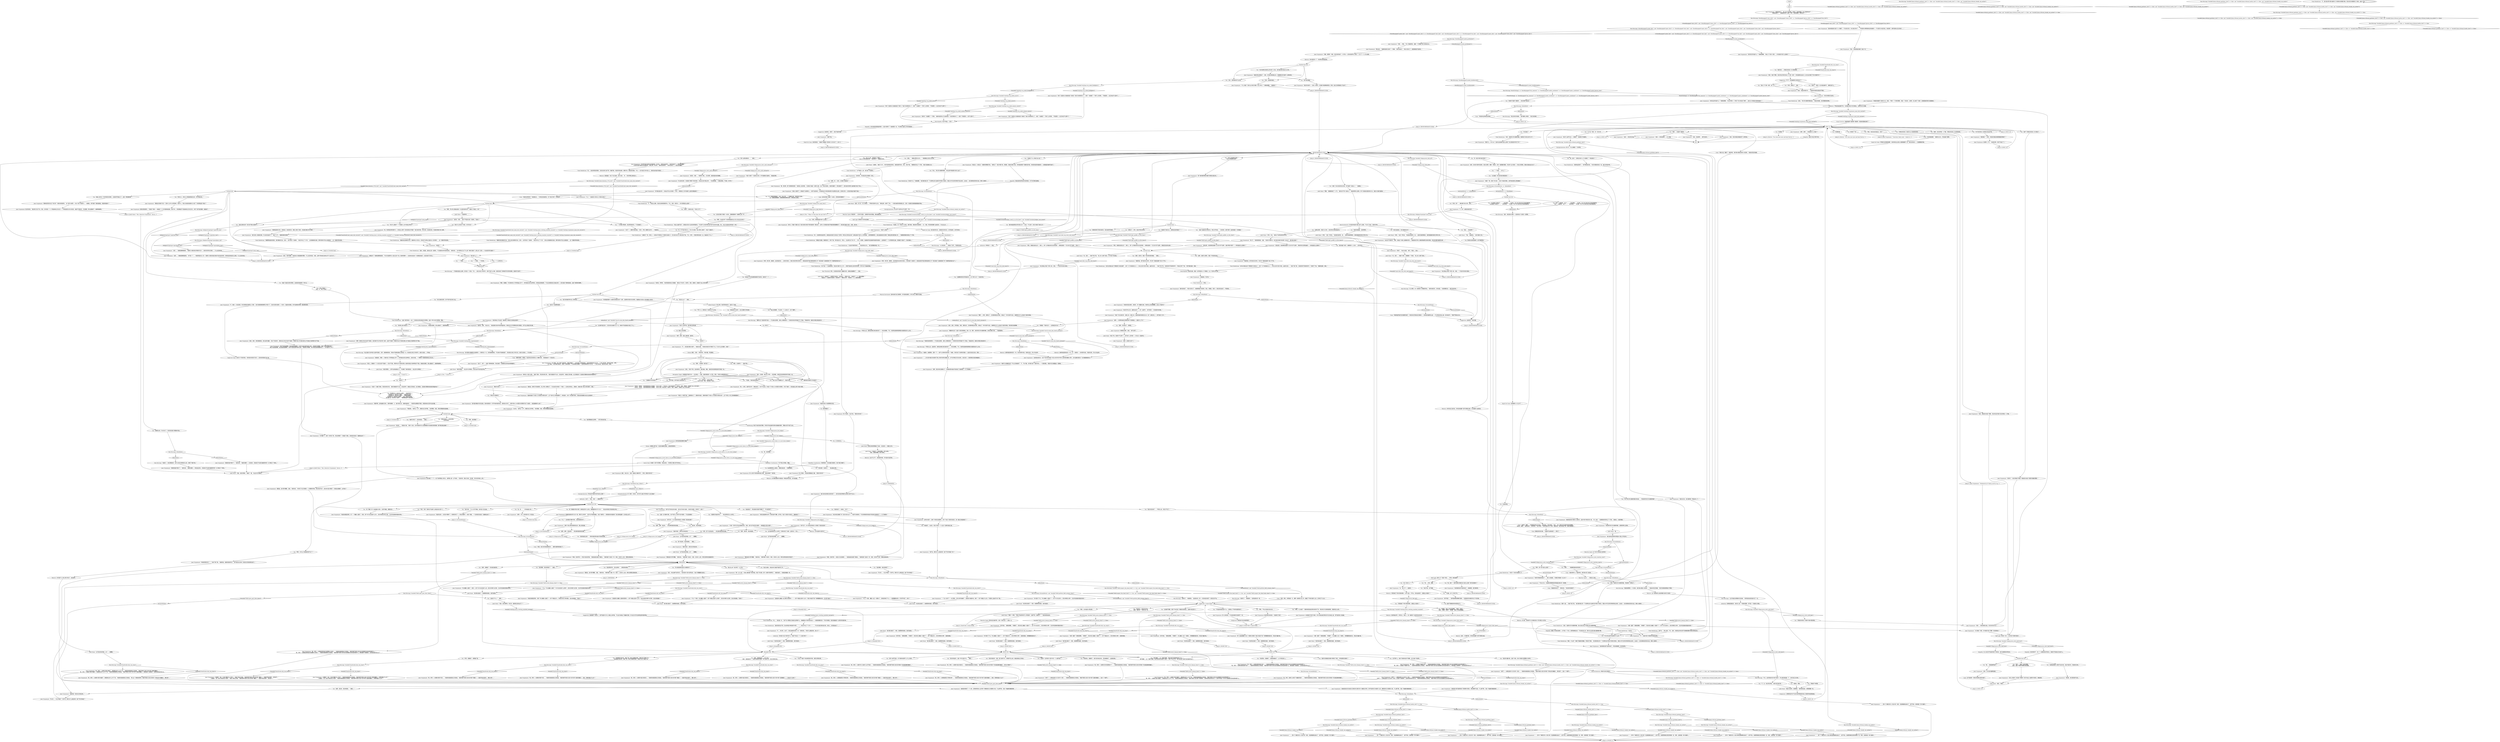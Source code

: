 # VILLAGE / POSSE
# It's time to face your colleagues. 
#
#This is the dialogue that autostarts once you step to the villlage square, the others just bark and stand there.
# ==================================================
digraph G {
	  0 [label="START"];
	  1 [label="input"];
	  2 [label="Kim Kitsuragi: Variable[\"plaza.tribunal_hardie_shot\"] == true"];
	  3 [label="Variable[\"plaza.tribunal_hardie_shot\"] == true", shape=diamond];
	  4 [label="!(Variable[\"plaza.tribunal_hardie_shot\"] == true)", shape=diamond];
	  5 [label="Kim Kitsuragi: Variable[\"plaza.tribunal_shanky_ran_earlier\"]"];
	  6 [label="Variable[\"plaza.tribunal_shanky_ran_earlier\"]", shape=diamond];
	  7 [label="!(Variable[\"plaza.tribunal_shanky_ran_earlier\"])", shape=diamond];
	  8 [label="Kim Kitsuragi: Variable[\"village.posse_intro_auth_tribunal\"]"];
	  9 [label="Variable[\"village.posse_intro_auth_tribunal\"]", shape=diamond];
	  10 [label="!(Variable[\"village.posse_intro_auth_tribunal\"])", shape=diamond];
	  11 [label="Judit Minot: “我们看过报告了，哈里。曷城警督的报告。我们知道的。”"];
	  12 [label="Jump to: [HUB 1.0]"];
	  13 [label="Jean Vicquemare: “我们是来这里把你的残渣从马路上铲回去的。”"];
	  14 [label="Kim Kitsuragi: CheckEquipped(\"jacket_fucktheworld\")"];
	  15 [label="CheckEquipped(\"jacket_fucktheworld\")", shape=diamond];
	  16 [label="!(CheckEquipped(\"jacket_fucktheworld\"))", shape=diamond];
	  17 [label="Jean Vicquemare: “我本来想说你只是个小人物罢了，不过说实在的，你让我记住你了……不知道你从哪里搞来这些装备的——不过我可以肯定的说，有些很坏、很坏的家伙正在寻找它……”"];
	  18 [label="You: “你提到了什么‘特别行动小组’？”"];
	  19 [label="Trant Heidelstam: “确实，什么呢？”他看了看破败的棚屋，然后看了看你。“他们要求我分享一下对某种比较*晦涩*的理论的看法，那是30年代在柯尼希斯萌发出来的。比如说——部分精神创伤性失忆症，群体人格理论……”"];
	  20 [label="Jean Vicquemare: “你。*臭小子*——就是你。”"];
	  21 [label="Trant Heidelstam: “这句台词是出自卢·贾图恩的‘米诺瓦循环’，对吗？关于纯真康米主义——有名无实的*回归*角色。幽灵的幻影……”他四下看了看，注意到同伴不耐烦的样子，于是自己停了下来。“很不错的选择，哈里。”"];
	  22 [label="Cuno: “坤诺知道乔装打扮的猪猡进城了。坤诺本来打算给他们掸掸灰——用坤诺的猪猡除尘器——不过坤诺没有这么做，因为他在乎。”男孩严肃地点点头。"];
	  23 [label="Suggestion: 这就是那个马脸女人。我不知道你*为什么*要这么称呼她，不过这已经超出了愚蠢的范围。你*永远*也不应该再用这种词称呼她。"];
	  24 [label="Untitled hub (02)"];
	  25 [label="Jean Vicquemare: “是啊，这真是*太好*了。”"];
	  26 [label="Jean Vicquemare: “其他人也离开了。那些能干又聪明的人。大家不会回来的。只有我和这位*真的很有耐性*的巡警还在这里。还有特兰特——因为我*强迫*他留下来的。”"];
	  27 [label="Jean Vicquemare: “哦，你觉得这样很*酷*吗——你真这么觉得？还有些莫名的*唯美*？我们来的时候，你正在哭。到处砸东西。你说我们都会‘陷入深渊’。”"];
	  28 [label="You: “我是个高度实验性的警探。这是我用来破案的一种方法。”"];
	  29 [label="Trant Heidelstam: “有意思。他一开始会小心尝试。做好准备。那是他的灵感源泉——对。实践。然后借用酒精”达成目标“。可以这么说……”"];
	  30 [label="You: “目前当个普通警探就好。”"];
	  31 [label="Kim Kitsuragi: IsKimHere()  and  Variable[\"church.soona_kim_heard_anomaly\"]"];
	  32 [label="IsKimHere()  and  Variable[\"church.soona_kim_heard_anomaly\"]", shape=diamond];
	  33 [label="!(IsKimHere()  and  Variable[\"church.soona_kim_heard_anomaly\"])", shape=diamond];
	  34 [label="Jean Vicquemare: “看看这位哭鼻子先生！乙醇大工业中心的受害者。你是什么，现在又变成波动康米主义者了？你觉得这是个笑话？”"];
	  35 [label="You: “等等，大海里有一辆汽車？”"];
	  36 [label="Jean Vicquemare: 他怀疑地眯起眼睛打量着。"];
	  37 [label="Judit Minot: “他找到了！”巡警把它捡起来，交还给你——滑腻又冰冷。“他找到了，让。是他的警徽！”\n“他找到了！”巡警把它捡起来，交还给你——滑腻又冰冷。“他找到了，让。是他的警徽！”"];
	  38 [label="Jean Vicquemare: 男人盯着你，无动于衷。“那你的*枪*呢？”"];
	  39 [label="Jean Vicquemare: 最后，他点点头，还是一副毫无兴趣的样子。“好吧。那你的*枪*呢？”"];
	  40 [label="You: “这是一支*很棒*的枪。也许不是什么华而不实的*配枪*，不过还是很棒！”"];
	  41 [label="Jump to: [village.posse_lost_badge]"];
	  42 [label="You: “所以我找到枪也是无关紧要的吗？！”"];
	  43 [label="Jean Vicquemare: “大概一星期？”他眯起眼睛。“你喝醉了。而且你还让嫌疑人*逃跑*了——某个叫卡拉洁的人。因为你喝的太*醉*，无法评估到她有潜逃的风险！”"];
	  44 [label="Jean Vicquemare: “或者是现在你已经成为艾弗拉特·克莱尔的*小傀儡*这件事。我不知道你在为他做什么事。那都是些无关紧要的小事。什么都不算。只是一件幽默的趣闻轶事……”"];
	  45 [label="Kim Kitsuragi: Variable[\"plaza.tribunal_gardener_shot\"] == false  and  Variable[\"plaza.tribunal_hardie_shot\"] == false  and  Variable[\"plaza.tribunal_shanky_ran_earlier\"]"];
	  46 [label="Variable[\"plaza.tribunal_gardener_shot\"] == false  and  Variable[\"plaza.tribunal_hardie_shot\"] == false  and  Variable[\"plaza.tribunal_shanky_ran_earlier\"]", shape=diamond];
	  47 [label="!(Variable[\"plaza.tribunal_gardener_shot\"] == false  and  Variable[\"plaza.tribunal_hardie_shot\"] == false  and  Variable[\"plaza.tribunal_shanky_ran_earlier\"])", shape=diamond];
	  48 [label="Jean Vicquemare: “……那*7个*被枪杀的人才是大事！哈里，街道都被鲜血染红了，毫不夸张。这他妈是一场*大屠杀*。”"];
	  49 [label="Jean Vicquemare: “哦，好吧——如果*你*认为她什么也不知道……”他挫败地揉搓着自己的脸庞。“我甚至都不想深入探讨另外那8个你没能逮捕的嫌疑人。”"];
	  50 [label="Cuno: “他妈的等什么？我是坤诺。我们刚从死亡岛回来。”"];
	  51 [label="You: “哦……那就能解释通了。”"];
	  52 [label="Kim Kitsuragi: IsCunoInParty()"];
	  53 [label="IsCunoInParty()", shape=diamond];
	  54 [label="!(IsCunoInParty())", shape=diamond];
	  55 [label="Cuno: “哎呀，拜托，你得放他一马。猪猡一直很努力在工作。翻遍了尸体的内脏什么的。还中枪了什么的。”"];
	  56 [label="Kim Kitsuragi: IsCunoInParty()  or  IsKimHere()"];
	  57 [label="IsCunoInParty()  or  IsKimHere()", shape=diamond];
	  58 [label="!(IsCunoInParty()  or  IsKimHere())", shape=diamond];
	  59 [label="Judit Minot: “我们看过报告了。曷城警督的报告。我们知道的。”"];
	  60 [label="Jean Vicquemare: 随迁警官没有回应，只是捂住了鼻子。"];
	  61 [label="Trant Heidelstam: “你好，我是特兰特·海德斯塔姆。我想我们已经见过好几次了。”"];
	  62 [label="Kim Kitsuragi: WeirdClothing()  or  CheckEquipped(\"hat_samaran\")  or  CheckEquipped(\"jacket_carabineer\")  or  CheckEquipped(\"pants_carabineer\")  or  CheckEquipped(\"jacket_kimono_robe\")"];
	  63 [label="WeirdClothing()  or  CheckEquipped(\"hat_samaran\")  or  CheckEquipped(\"jacket_carabineer\")  or  CheckEquipped(\"pants_carabineer\")  or  CheckEquipped(\"jacket_kimono_robe\")", shape=diamond];
	  64 [label="!(WeirdClothing()  or  CheckEquipped(\"hat_samaran\")  or  CheckEquipped(\"jacket_carabineer\")  or  CheckEquipped(\"pants_carabineer\")  or  CheckEquipped(\"jacket_kimono_robe\"))", shape=diamond];
	  65 [label="Cuno: “那就祝你好运了。”他转向你。“听起来你有麻烦了。”"];
	  66 [label="REMEMBERANCE HUB"];
	  67 [label="You: “好吧。这是我的报应。”"];
	  68 [label="You: “所以，*特兰特·海德斯塔姆*。你在这里*特别顾问*些什么呢？”"];
	  69 [label="Jean Vicquemare: “做什么？那是个重案小组！我们处理过的案子卷宗能堆满一整张桌子，这样41分局看起来就不像是城里最糟糕的了。现在我们就是*垃圾*，哈里。因为你。”"];
	  70 [label="Trant Heidelstam: “根据你现在跟他的互动，他跟本地人的互动，还有他不记得自己是执法人员的事实……这一切都非常有意思。”"];
	  71 [label="Jean Vicquemare: “我相信你是*喝多*了，”他转向你。“谁都会喝醉——尤其是你。但是他们不会因为酗酒把*整个人生*都忘了个精光。”"];
	  72 [label="Jump to: [You: \"\"I have?\"\"]"];
	  73 [label="Jean Vicquemare: “或者可以用催眠治愈？不过之后我就想了：不，不太可能。他可能只是个*混账*而已。一个混账酒鬼，*假装*失忆来摆脱这一切困境。”"];
	  74 [label="Jean Vicquemare: “是的。真的、真的很难相信。因为这很*愚蠢*，而且*不是真的*。要抹去自己的记忆是不可能的。即便你*每小时*灌进去那么多*高度比尔森啤酒*也不可能。”"];
	  75 [label="You: “不是我。它被交通流氓偷走了。”"];
	  76 [label="Jean Vicquemare: “哦——好吧，如果不是*你*，那就没事了。你只不过是让人*偷走*了价值45,000雷亚尔的警車，开进了海里——而且就这么把它*留在*那里。”"];
	  77 [label="Untitled hub"];
	  78 [label="Jean Vicquemare: 男人对你手中那块塑料毫无兴趣。“那你的枪呢？”他问到。"];
	  79 [label="You: “等等，你*怎么*知道我的枪不见了？”"];
	  80 [label="You: “枪。枪……”（不停地重复*枪*。）"];
	  81 [label="Conceptualization: 所有这些*物质的东西*是怎么回事？！"];
	  82 [label="Jean Vicquemare: “你是给谁摆造型呢，哈里？你让嫌疑人逃跑了——某个叫露比的人。你他妈当时正*嗨*着呢，没办法拘留她，不是吗？”"];
	  83 [label="KLAASJE ESC"];
	  84 [label="Kim Kitsuragi: “他受伤了。”他看着你。“这是漫长的一周——而且他还处理了一具真正的尸体。”"];
	  85 [label="Kim Kitsuragi: Variable[\"TASK.arrest_klaasje_done\"] == false"];
	  86 [label="Variable[\"TASK.arrest_klaasje_done\"] == false", shape=diamond];
	  87 [label="!(Variable[\"TASK.arrest_klaasje_done\"] == false)", shape=diamond];
	  88 [label="Jump to: [RUBY SUI]"];
	  89 [label="Jean Vicquemare: “哦，好吧——如果她接受过*特殊训练*。”他挫败地揉搓着自己的脸庞。“我甚至都不想深入探讨另外那个嫌疑人——就是开枪自杀那个。*爆头*那个。”"];
	  90 [label="Jean Vicquemare: “哦，好吧——如果你*放走*她的话……”他挫败地揉搓着自己的脸庞。“我甚至都不想深入探讨另外那个嫌疑人——就是开枪自杀那个。*爆头*那个。”"];
	  91 [label="Jump to: [POSSE 2]"];
	  92 [label="Jean Vicquemare: 他深吸一口气。“去他妈的吧，我们不谈这个了。”"];
	  93 [label="You: “忘了这一切吧，有一只巨大的……”"];
	  94 [label="Jean Vicquemare: “我们什么都不会忘——看看你！”他用两只手指着你。"];
	  95 [label="You: “等等……你是那个墨镜男。”"];
	  96 [label="Esprit de Corps: 尽管我们这里都是猪猡，你和坤诺也比其他人要更像猪猡一些。他会支持你的——只是要晚些时候。"];
	  97 [label="Jean Vicquemare: “*我们*去哪了？在我的记忆里，你不是要我们滚蛋吗。”他抱起双臂。"];
	  98 [label="Jump to: [REMEMBERANCE HUB]"];
	  99 [label="You: “不知道你闻到的是*什么*。我把身上尸体的味道都洗掉了。”"];
	  100 [label="You: “谢谢你，警督。”"];
	  101 [label="Composure: 让警督知道*他*不应该为即将降临到你身上的激烈争执感到尴尬。"];
	  102 [label="Jean Vicquemare: “不会太久的。只是跟哈里聊聊我觉得他最近做过的一些错事。”"];
	  103 [label="Jump to: [REMEMBERANCE HUB]"];
	  104 [label="Half Light: 他的儿子？真是个笑话……*所有人*都在骗你！"];
	  105 [label="Trant Heidelstam: “米克尔？米克尔是我的儿子。”"];
	  106 [label="Jean Vicquemare: “那个被你整得够呛的餐厅经理告诉我们的。”"];
	  107 [label="You: “塞尔维是个婊子。她跟很多人上过床……还有外国人。”"];
	  108 [label="Jump to: [REMEMBERANCE HUB]"];
	  109 [label="Jean Vicquemare: “说到这里。他的建筑前面那个巨大的*空气涂鸦*。就是*燃烧*的那个——你知道是怎么回事吗？”"];
	  110 [label="Jean Vicquemare: “我就知道。我不是告诉过你吗，特兰特？我就说是那个臭小子干的。”"];
	  111 [label="You: “是啊。完全明白了。重案组。”"];
	  112 [label="You: “好吧。那重案组是*做*什么的呢？”"];
	  113 [label="Jean Vicquemare: “我们没有人想凝视深渊，所以我们就滚开了。”他叹了口气。“就像你要求的那样。”"];
	  114 [label="Kim Kitsuragi: Variable[\"plaza.kineema_57th_hub\"]  and  Variable[\"boardwalk.trant_main_hub_reached\"]"];
	  115 [label="Variable[\"plaza.kineema_57th_hub\"]  and  Variable[\"boardwalk.trant_main_hub_reached\"]", shape=diamond];
	  116 [label="!(Variable[\"plaza.kineema_57th_hub\"]  and  Variable[\"boardwalk.trant_main_hub_reached\"])", shape=diamond];
	  117 [label="You: “这一切都是我瞎编的。这是一场白日梦，一个愚蠢的玩笑。我知道自己是谁。”\n“这一切都是我瞎编的。就像我跟曷城警督说的，我知道自己是谁。”"];
	  118 [label="Jean Vicquemare: “这个我信。臭小子编了这套谎话，把我们都骗了——因为他是个精神病患者。这是哈里典型的行为方式。一个恶心的玩笑。我告诉过你的，茱蒂。”\n“这个我信。不是*警探*那部分，那是个无理的要求，不过他把我们都骗了。这是哈里典型的行为方式。一个恶心的玩笑。我告诉过你的，茱蒂。”"];
	  119 [label="Jean Vicquemare: “……还*没有*被证实的是喝了那么多海军准将红朗姆之后，会不会导致记忆完全丧失。说实在的——我觉得他只是在欺骗我们。”"];
	  120 [label="You: “等等，在海里吗？”（假装不懂。）"];
	  121 [label="You: “我以为杀手可能藏在水下。但是并没有。”"];
	  122 [label="You: “著名的大师赛車手。”"];
	  123 [label="You: “枪？看看我*所有*的枪！如果说还有什么的话，我需要更多的*手*才对！”（拿出你的两支手枪和两支步枪。）"];
	  124 [label="Authority: 又来了。“失枪，失枪”——想要恐吓你！"];
	  125 [label="Jean Vicquemare: “我就知道！我告诉过你他没有。”"];
	  126 [label="You: “我没喝醉。我没有喝酒了！”"];
	  127 [label="Jump to: [DRINKING]"];
	  128 [label="Jean Vicquemare: “*什么*？你让嫌疑人逃跑了！叫卡拉洁还是什么的那个。因为你*醉的*太厉害，无法评估到她有潜逃的风险。”"];
	  129 [label="Jean Vicquemare: “*什么*？哈里，嫌疑人自己一枪爆头了。我知道你做了什么——你醉醺醺地进去，还*恐吓*她了，对吗？”"];
	  130 [label="You: “这些都不重要。我的*气味*情况？跟我的发现相比，这根本*毫无意义*。”"];
	  131 [label="Kim Kitsuragi: Variable[\"boardwalk.ruby_ran_away\"]"];
	  132 [label="Variable[\"boardwalk.ruby_ran_away\"]", shape=diamond];
	  133 [label="!(Variable[\"boardwalk.ruby_ran_away\"])", shape=diamond];
	  134 [label="Jean Vicquemare: “大概一星期？”他眯起眼睛。“你喝醉了。你让嫌疑人自己一枪爆头。你醉醺醺地跑进去，而且还*威胁*她。”"];
	  135 [label="Jean Vicquemare: “又被骗了！被一个没有*喝醉*的人打败了。”他挫败地揉搓着自己的脸庞。“我甚至都不想深入探讨*另外*那个逃跑的嫌疑人。好像叫露比什么的？”\n“又被骗了！我一刻也不相信你在*戒酒*。”他挫败地揉搓着自己的脸庞。“我甚至都不想深入探讨*另外*那个逃跑的嫌疑人。好像叫露比什么的？”"];
	  136 [label="Jean Vicquemare: “哦，好吧——如果你已经*接受教训*了……”他挫败地揉搓着自己的脸庞。“我甚至都不想深入探讨另外那8个你没能逮捕的嫌疑人。”"];
	  137 [label="Untitled hub (02)"];
	  138 [label="Jean Vicquemare: “哈里，那是因为你是个警察，而且背后还写着‘花花世界我一人干翻’。”"];
	  139 [label="Jean Vicquemare: “真的吗？”他调整了一下领带。“或者你是真的认不出我的脸了？我们搭档多久了，哈里？不用回答——你不*记得*了。”"];
	  140 [label="Trant Heidelstam: “这句台词是出自卢·贾图恩的‘米诺瓦82’，对吗？关于纯真康米主义——有名无实的*回归*角色。幽灵的幻影……”他四下看了看，注意到同伴不耐烦的样子，于是停了下来。“很棒的选择，哈里。”"];
	  141 [label="Half Light: 那些案子对你来说很难……"];
	  142 [label="Judit Minot: “我们看过报告了。曷城警督的报告。我们知道的。”"];
	  143 [label="Judit Minot: “我们看过报告了，哈里。曷城警督的报告。我们知道的。”"];
	  144 [label="Inland Empire: 完全正确，随迁警官维克玛。这是马丁内斯。"];
	  145 [label="Jump to: [Shivers: \"You close your eyes and hear the do...\"]"];
	  146 [label="Jean Vicquemare: 从他捂鼻子的样子来看，你可以看出随迁警官还专注在味道上面，而不是你惊人的成就。"];
	  147 [label="You: “我真的很抱歉，迈诺特警官。”"];
	  148 [label="Judit Minot: “不是。”她摇摇头。“没有*那层*关系。”"];
	  149 [label="Judit Minot: “维克，冷静点……”"];
	  150 [label="Kim Kitsuragi: CheckEquipped(\"shirt_t500\")  and  (CheckEquipped(\"shoes_t500\")  or  CheckEquipped(\"gloves_t500\")  or  CheckEquipped(\"hat_t500\"))"];
	  151 [label="CheckEquipped(\"shirt_t500\")  and  (CheckEquipped(\"shoes_t500\")  or  CheckEquipped(\"gloves_t500\")  or  CheckEquipped(\"hat_t500\"))", shape=diamond];
	  152 [label="!(CheckEquipped(\"shirt_t500\")  and  (CheckEquipped(\"shoes_t500\")  or  CheckEquipped(\"gloves_t500\")  or  CheckEquipped(\"hat_t500\")))", shape=diamond];
	  153 [label="Trant Heidelstam: “我的背景完全不同。我从事的是*神经病学*研究……”——他在空中比了个引号——“……不过仅仅是在理论层次的。事实上，我可能该走了……”"];
	  154 [label="You: “所以*特兰特·海德斯塔姆*原来是……*特别顾问特兰特·海德斯塔姆*……”"];
	  155 [label="You: “尽管我做了*所有*那些事情，还要这么叫我吗？”"];
	  156 [label="You: （面向飞旋旅社的大致方向，然后大声叫喊。）“去你妈的，餐厅经理！这是你最后一次背叛我！”"];
	  157 [label="Kim Kitsuragi: Variable[\"TASK.light_graffito_on_fire_done\"]"];
	  158 [label="Variable[\"TASK.light_graffito_on_fire_done\"]", shape=diamond];
	  159 [label="!(Variable[\"TASK.light_graffito_on_fire_done\"])", shape=diamond];
	  160 [label="Jean Vicquemare: “永远也不可能发生，茱蒂。他是这个地球上最粗鲁的男人。他就是我们所有人要接受敏感性训练的原因。而且我*痛恨*敏感性训练……”"];
	  161 [label="Trant Heidelstam: “我*是*什么？”他跺跺脚。“他们要求我分享一下对某种比较*边缘的学术理论*的看法，那是30年代在柯尼希斯开发出来的。比如说——部分精神创伤性失忆症。群体人格理论……”"];
	  162 [label="Jean Vicquemare: “当然……”他眯起眼睛看着你。“你不是一个……*超级明星执法人员*。城里的人都说你是纪尧姆·列米利翁的转世。我知道这他妈是怎么回事。什么也没有改变。”"];
	  163 [label="Rhetoric: 意思就是：你忘了自己是谁。还有‘金钱’，‘洲’，‘灰域’等等之类的定义。"];
	  164 [label="You: “一个心碎的苦力。”"];
	  165 [label="You: “我身上发生过一件非常悲伤的事情，让我变得不像自己了。这是一种防御机制。”"];
	  166 [label="Jean Vicquemare: “你是什么意思？”"];
	  167 [label="Conceptualization: 所以你不*记得*自己不记得了。赞。"];
	  168 [label="Trant Heidelstam: “与自由市场密切相关……”他自信地点点头。“他只是需要结束这一切。”"];
	  169 [label="Jump to: [Judit Minot: \"\"But, Detective Vicquemare,\" she in...\"]"];
	  170 [label="Jean Vicquemare: “恕我直言，警督——你被*臭小子弄得鬼迷心窍*了。有时候是会发生这种情况。没发生的是，一个警察为了破案而抹掉自己的记忆。”"];
	  171 [label="You: “它被雅各布·欧文偷走了。”"];
	  172 [label="Jean Vicquemare: “是的。在海里。我们的工作車——现在跟鱼，蛤蚌还有其他狗屁海洋生物在一起。”"];
	  173 [label="Jean Vicquemare: “你现在就是醉的对吗？你现在就不清醒，是不是，你这个该死的*流浪汉*。我都闻到了！”"];
	  174 [label="Jump to: [village.posse_lost_badge]"];
	  175 [label="Jean Vicquemare: “喝*一点*小酒？！你身上散发着尸体的味道。我在下风位置，整个人都快不能呼吸了。”他捂住鼻子。“你闻起来像屎一样。”"];
	  176 [label="Jean Vicquemare: “这就是你让嫌疑人自己爆头的原因吗————那个叫露比还是什么的人？就在木板道下面？你醉醺醺地进去，还*恐吓*她吗？”"];
	  177 [label="Jump to: [KLAASJE ESC]"];
	  178 [label="Jump to: [RUBY SUI]"];
	  179 [label="Jean Vicquemare: “哦，好吧——如果她接受过*特殊训练*……”他挫败地揉搓着自己的脸庞。“我甚至都不想深入探讨*另外*那个逃跑的嫌疑人。没错。好像叫露比什么的？”"];
	  180 [label="Jean Vicquemare: “或者是你*很可能把枪卖了换酒喝*的事实。那些都微不足道。什么都不算。只是一件幽默的趣闻轶事……”"];
	  181 [label="Jean Vicquemare: “哦，好吧——如果你*真的*嗑嗨了，那我猜也没什么大不了的。”他挫败地揉搓着自己的脸庞。“那么这一切都是值得的。那就不要深入探讨另外那个*开枪自杀*的嫌疑人。爆头那个。”"];
	  182 [label="Jean Vicquemare: “哦，好吧——如果你*真的*嗑嗨了，那我猜也没什么大不了的。”他挫败地揉搓着自己的脸庞。“那就不要深入探讨这对道德委员会来说意味着什么。”\n“哦，好吧——如果你*真的*嗑嗨了，那我猜也没什么大不了的。”他挫败地揉搓着自己的脸庞。“那就不要深入探讨那个拿着警灯、还患有紧张症的老太太——还有*所有这一切*对于道德委员会来说意味着什么。”"];
	  183 [label="You: “是啊，花花世界我一人干翻。好像没有其他人为此感到困扰。”"];
	  184 [label="Cuno: “坤诺喜欢这种紧张的狗屎。”"];
	  185 [label="Jean Vicquemare: “没错——而你是某种……杀人机器。”"];
	  186 [label="Empathy: 从你对他的熟悉程度判断——最少有两年了？或者更短一些，不过特别小组的工作时间很紧张……"];
	  187 [label="You: “我什么都没想起来……”（继续。）"];
	  188 [label="Kim Kitsuragi: Variable[\"whirling.vicq_asked_nurse\"]"];
	  189 [label="Variable[\"whirling.vicq_asked_nurse\"]", shape=diamond];
	  190 [label="!(Variable[\"whirling.vicq_asked_nurse\"])", shape=diamond];
	  191 [label="Esprit de Corps: 他的意思是：“你最好不要跟这个塞尔维一起*派对*了，臭小子。”"];
	  192 [label="Jump to: [REMEMBERANCE HUB]"];
	  193 [label="Jean Vicquemare: “别鼓励他，特兰特。”"];
	  194 [label="Kim Kitsuragi: IsCunoInParty()"];
	  195 [label="IsCunoInParty()", shape=diamond];
	  196 [label="!(IsCunoInParty())", shape=diamond];
	  197 [label="Judit Minot: “没事的，”她叹了口气。“我不是来看你的笑话，或者是愚弄你的。其实，他也不是。”她朝维克玛比了个手势。“我们只是很担心你。”"];
	  198 [label="Jump to: [REMEMBERANCE HUB]"];
	  199 [label="You: “再唤醒一下我的记忆——这里面还有*谁*？”"];
	  200 [label="You: “等等，所以你让我独自面对一队训练有素的杀手，就是为了给我上一课？”"];
	  201 [label="You: “我知道你太过保守，没办法理解*异常现象*。”"];
	  202 [label="Jean Vicquemare: “不要回答。”他呼出一口气，想稳住自己的呼吸。“你的警徽，哈里。把你的警徽拿给我看看。”"];
	  203 [label="Perception (Sight): 你看着他手指的方向——在东南边——没错。海里好像真有一台汽車。奇怪。它是怎么跑到那里去的？"];
	  204 [label="You: “我的警徽就在这里啊。”（把它拿给他们看。）"];
	  205 [label="You: “我的枪丢了。没找到。它没了。”"];
	  206 [label="Jean Vicquemare: 他看都没看你的军火库一眼，挥挥手让你拿开。“我不在乎你那些藏品，你这个囤积狂——那里面有你的配枪吗？我只想知道那*一支*枪怎么样了。”"];
	  207 [label="Jean Vicquemare: “哇哦。在他手里——*而且*他没有弄掉。”他假装放松地擦了擦眉头。“你醉的跟个流浪汉一样，哈里。在你杀人之前，把那玩意收起来。”"];
	  208 [label="Judit Minot: “这不是庆祝的理由。这个……很糟糕。”"];
	  209 [label="Jean Vicquemare: “*升级*？我不在乎你对武器的狂热，哈里。我只在乎你的官方配枪——就是被你*弄丢*的那个。”"];
	  210 [label="Kim Kitsuragi: Variable[\"TASK.arrest_klaasje_done\"] == false"];
	  211 [label="Variable[\"TASK.arrest_klaasje_done\"] == false", shape=diamond];
	  212 [label="!(Variable[\"TASK.arrest_klaasje_done\"] == false)", shape=diamond];
	  213 [label="Kim Kitsuragi: IsKimHere()"];
	  214 [label="IsKimHere()", shape=diamond];
	  215 [label="!(IsKimHere())", shape=diamond];
	  216 [label="Smell like a corpse HUB"];
	  217 [label="Kim Kitsuragi: Variable[\"boardwalk.ruby_ran_away\"]"];
	  218 [label="Variable[\"boardwalk.ruby_ran_away\"]", shape=diamond];
	  219 [label="!(Variable[\"boardwalk.ruby_ran_away\"])", shape=diamond];
	  220 [label="Kim Kitsuragi: Variable[\"TASK.arrest_klaasje_done\"] == false"];
	  221 [label="Variable[\"TASK.arrest_klaasje_done\"] == false", shape=diamond];
	  222 [label="!(Variable[\"TASK.arrest_klaasje_done\"] == false)", shape=diamond];
	  223 [label="Jean Vicquemare: “……那*6个*被枪杀的人才是大事！哈里，街道都被鲜血染红了，毫不夸张。这他妈是一场*大屠杀*。”"];
	  224 [label="Jean Vicquemare: “哦，好吧——如果她*很好*的话……”他挫败地揉搓着自己的脸庞。“我甚至都不想深入探讨另外那个嫌疑人——就是开枪自杀那个。*爆头*那个。”"];
	  225 [label="Jean Vicquemare: “哦，好吧——如果她*很好*的话……”他挫败地揉搓着自己的脸庞。“我甚至都不想深入探讨*另外*那个逃跑的嫌疑人。没错。好像叫露比什么的？”"];
	  226 [label="Kim Kitsuragi: Variable[\"boardwalk.ruby_ran_away\"]"];
	  227 [label="Variable[\"boardwalk.ruby_ran_away\"]", shape=diamond];
	  228 [label="!(Variable[\"boardwalk.ruby_ran_away\"])", shape=diamond];
	  229 [label="Jean Vicquemare: “哦，好吧——如果你感觉到很*内疚*……”他挫败地揉搓着自己的脸庞。“我甚至都不想深入探讨这对道德委员会来说意味着什么。”\n“哦，好吧——如果你感觉到很*内疚*……”他挫败地揉搓着自己的脸庞。“我甚至都不想深入探讨这对道德委员会来说意味着什么。更别提那个拿着警灯，还有紧张症的老太太了……”"];
	  230 [label="Jean Vicquemare: “哦，好吧——如果她*不重要*的话……”他挫败地揉搓着自己的脸庞。“我甚至都不想深入探讨这对道德委员会来说意味着什么。”\n“哦，好吧——如果她*不重要*的话……”他挫败地揉搓着自己的脸庞。“我甚至都不想深入探讨这对道德委员会来说意味着什么。更别提那个拿着警灯，还有紧张症的老太太了……”"];
	  231 [label="Jean Vicquemare: “看看是谁来了，”男人的口气很慎重。突然间，他歪起脑袋，脸上的表情也变了……\n“看看是谁来了，”没戴墨镜的男人说道。突然，他歪起脑袋，表情也变了……"];
	  232 [label="Kim Kitsuragi: “附近没有任何相机。”他盯着脚上的靴子。“他们没有相机……”"];
	  233 [label="Judit Minot: “我们看过报告了。曷城警督的报告。我们知道的。”"];
	  234 [label="Empathy: 他还在*惦记*那件夹克。"];
	  235 [label="Composure: 意思是说‘你应该做得更好’。"];
	  236 [label="Jean Vicquemare: “我没有*骗*你——没有人*骗*你。你的脑子被酒精搞得乱七八糟，连自己的搭档都认不出来了。”"];
	  237 [label="Jean Vicquemare: “我告诉过你。他只要再喝一杯就会杀人了。”"];
	  238 [label="Kim Kitsuragi: Variable[\"whirling.vicq_asked_firefighter\"]"];
	  239 [label="Variable[\"whirling.vicq_asked_firefighter\"]", shape=diamond];
	  240 [label="!(Variable[\"whirling.vicq_asked_firefighter\"])", shape=diamond];
	  241 [label="You: “我明白了。好吧。是加尔特告诉你的。”"];
	  242 [label="Trant Heidelstam: “好吧。”"];
	  243 [label="Judit Minot: “好吧。”又是一声叹息。“你是我的指挥官。我……我真的很想尊敬你。我希望能跟你保持正常的关系。”"];
	  244 [label="Kim Kitsuragi: Variable[\"village.posse_minot_rhet_case\"]"];
	  245 [label="Variable[\"village.posse_minot_rhet_case\"]", shape=diamond];
	  246 [label="!(Variable[\"village.posse_minot_rhet_case\"])", shape=diamond];
	  247 [label="Cuno: 他看起来有些后悔。“只要别吓出屎来就行——拜托了。”"];
	  248 [label="Kim Kitsuragi: Variable[\"village.posse_logic_bevy\"]"];
	  249 [label="Variable[\"village.posse_logic_bevy\"]", shape=diamond];
	  250 [label="!(Variable[\"village.posse_logic_bevy\"])", shape=diamond];
	  251 [label="Empathy: 他是由衷地觉得这样会很有趣。对于你们俩来说都是。"];
	  252 [label="Jean Vicquemare: “有意思？”"];
	  253 [label="You: “一个警探。”"];
	  254 [label="Kim Kitsuragi: “他是的——他在慢慢变好。我可以肯定在事情发生之前，他喝了*很多*酒。”"];
	  255 [label="You: “我有吗？”"];
	  256 [label="Jean Vicquemare: “好吧，特兰特，谢谢你。这还真是完全……没有任何意义。很高兴我们把你也带来了。他到底还能不能在重案组继续工作？现在他是个白痴病患者了吗？我想知道的是*这个*。”"];
	  257 [label="Kim Kitsuragi: “他*的确*向我展现过这套理论——曾经有过一次。当时我很难相信，不过他似乎是被说服了。而且我见过他工作的方式。他的方法有些……不太传统。”"];
	  258 [label="Jean Vicquemare: “精神创伤性失忆症？特兰特？”他转向特别顾问。“这个我可以接受——臭小子是个绝望的人，一直都是。谁不是呢？我知道我是。但是你知道吗？”"];
	  259 [label="You: “我不知道。我不知道它在那里做什么。”"];
	  260 [label="Untitled hub (04)"];
	  261 [label="You: “失枪，失枪！我再也不会被什么狗屁失枪*恐吓*了。”"];
	  262 [label="You: “是啊，是啊，我也有。”（把无聊的配枪拿给他看。）"];
	  263 [label="Jean Vicquemare: “我不在乎。RCM发给你用来杀人的枪呢？那支枪在哪？”"];
	  264 [label="You: “这可是特里安戈4.46步枪！它曾经杀死了大概一公里外的一个男人。”"];
	  265 [label="Judit Minot: “这不是庆祝的理由。这个……很糟糕。”"];
	  266 [label="Jean Vicquemare: “但是你没有——因为你*喝醉*了。你把枪弄丢了——而且还喝醉了。你是个酒鬼，一个没有枪的流浪汉！我都闻出来了！”"];
	  267 [label="You: “那又怎么样？我只喝了一点小酒。”"];
	  268 [label="You: “我试过戒掉，但是没有它我就不能好好工作。”"];
	  269 [label="Jump to: [RUBY ESC]"];
	  270 [label="You: “这是你一无所知的*大案*中的一个小细节罢了。”"];
	  271 [label="Jean Vicquemare: “……那*9个*被枪杀的人才是大事！哈里，街道都被鲜血染红了，毫不夸张。这他妈是一场*大屠杀*。”"];
	  272 [label="Kim Kitsuragi: Variable[\"boardwalk.ruby_ran_away\"]"];
	  273 [label="Variable[\"boardwalk.ruby_ran_away\"]", shape=diamond];
	  274 [label="!(Variable[\"boardwalk.ruby_ran_away\"])", shape=diamond];
	  275 [label="Kim Kitsuragi: Variable[\"TASK.arrest_klaasje_done\"] == false"];
	  276 [label="Variable[\"TASK.arrest_klaasje_done\"] == false", shape=diamond];
	  277 [label="!(Variable[\"TASK.arrest_klaasje_done\"] == false)", shape=diamond];
	  278 [label="Jean Vicquemare: “特别顾问特兰特·海德斯塔姆，巡警茱蒂特·迈诺特。”"];
	  279 [label="Reaction Speed: ……他是这么说的。"];
	  280 [label="You: “好吧，我明白了。没错。”"];
	  281 [label="Jump to: [HUB 1.0]"];
	  282 [label="Jump to: [TASK.light_graffito_on_fire_done]"];
	  283 [label="Kim Kitsuragi: IsKimHere()"];
	  284 [label="IsKimHere()", shape=diamond];
	  285 [label="!(IsKimHere())", shape=diamond];
	  286 [label="You: 已招募金"];
	  287 [label="Jump to: [Shivers: \"You close your eyes and hear the do...\"]"];
	  288 [label="Judit Minot: “哈里，我们想帮你。特兰特，我想现在该你出手了？”"];
	  289 [label="Jean Vicquemare: “我被诊断出抑郁症了，哈里。你叫我们都滚蛋之后，很抱歉我当时没那个心情奉承你。”"];
	  290 [label="Jean Vicquemare: “有吗？还是你以为我他妈是个男护士？我们已经搭档多久了，哈里？”他调整了一下脖子上的领带。“不用回答——反正你也不*记得*了。”"];
	  291 [label="Judit Minot: “呃，还有……”她插了进来，试图缓和一下局势。“街上的人也帮了我们。”"];
	  292 [label="Jean Vicquemare: “奇怪。他倒是没提过这个。事实上，那个公司看起来完全没有获救——建筑前面有一个巨大的*空气涂鸦*。它着火了。”"];
	  293 [label="Untitled hub"];
	  294 [label="Kim Kitsuragi: IsKimHere()"];
	  295 [label="IsKimHere()", shape=diamond];
	  296 [label="!(IsKimHere())", shape=diamond];
	  297 [label="Jump to: [REMEMBERANCE HUB]"];
	  298 [label="Jump to: [REMEMBERANCE HUB]"];
	  299 [label="Cuno: “该死的，猪猡……”男孩看起来有点不自在。“我叫库诺，不是*坤诺*。它很……傻。我的名字比我告诉你的还要傻。”\n“该死的，猪猡……被你发现了。我叫库诺，不是*坤诺*。让我们继续生活下去吧。我是库诺。现在你知道了啊。别再盯着我看了。”"];
	  300 [label="Jean Vicquemare: “该死的，哈里……”他转移了重心，交叉双臂，直直地望向你的眼睛。"];
	  301 [label="Jean Vicquemare: “你可能也是对的——我永远不会让你诱拐一个孩子，带着他在三月中旬搞什么诡异的乘船旅行！”"];
	  302 [label="You: “一切*都会*燃烧的。随迁警官维克玛。千万别搞错了。”"];
	  303 [label="Jean Vicquemare: “你*想不起来*是因为你有脑损伤。特兰特，”他转向金发男子，“你的任务来了——情况有多糟糕？”\n“你*想不起来*是因为你有脑损伤，侦探之神。特兰特，”他转向金发男子，“你的任务来了——情况有多糟糕？”"];
	  304 [label="Trant Heidelstam: “他*不是*一个白痴病患者。而且他*的确*可以工作——即便不能承担之前的领导角色，也可以当个普通的警探。”"];
	  305 [label="You: “我之后再解释，不过还有一个人也失忆了。那个*蟹男*。”"];
	  306 [label="Trant Heidelstam: “这是个都市神话——是一个采用高实验性调查技巧的警探。这是一种*文化的*参照物，警探。”"];
	  307 [label="You: “你们全都去死吧，我*不想*待在你的小组。”"];
	  308 [label="Jean Vicquemare: “不，哈里——你去死吧。你已经把我们搞得乱七八糟——我已经跟普赖斯解释过*两次*了。在别尔佳耶夫那里——*四次*。我是你的搭档。你不在那里的时候，我会替你回答。”"];
	  309 [label="Jean Vicquemare: “我知道。你把它开进海里的。街上所有人都看见了。它也会成为本地的一个地标——记录在宣传册上。感谢你，给我们惹了这么大的烂摊子，哈里。”"];
	  310 [label="Savoir Faire: 你想耍一耍手中的警徽，但是没成功，它掉落在大概2米开外的地上。"];
	  311 [label="Judit Minot: “这不是庆祝的理由。这个……很糟糕。”"];
	  312 [label="Jean Vicquemare: “你让嫌疑人逃跑了，哈里——那个叫卡拉洁还是什么的。因为你*醉的*太厉害，无法评估到她有潜逃的风险。”"];
	  313 [label="Kim Kitsuragi: Variable[\"TASK.arrest_klaasje_done\"] == false"];
	  314 [label="Variable[\"TASK.arrest_klaasje_done\"] == false", shape=diamond];
	  315 [label="!(Variable[\"TASK.arrest_klaasje_done\"] == false)", shape=diamond];
	  316 [label="Jean Vicquemare: “*什么*？哈里，你让嫌疑人逃跑了！那个叫露比还是什么的那个。因为你*醉的*太厉害，没办法拘留她，不是吗？”"];
	  317 [label="Jean Vicquemare: “你*发现*了什么？你让嫌疑人*逃跑*了——某个叫露比的人。因为你喝的太*醉*，没能拘留她。你醉醺醺地跑进去了。”"];
	  318 [label="Jump to: [RUBY SUI]"];
	  319 [label="Jean Vicquemare: “我不信你。”他眯起眼睛。“你喝醉了。你让嫌疑人自己一枪爆头。你醉醺醺地跑进去，而且还*威胁*她。”"];
	  320 [label="You: “她用*灰域维度压缩机*控制住了我们。你知道那有多痛吗？”"];
	  321 [label="Kim Kitsuragi: Variable[\"boardwalk.ruby_ran_away\"]"];
	  322 [label="Variable[\"boardwalk.ruby_ran_away\"]", shape=diamond];
	  323 [label="!(Variable[\"boardwalk.ruby_ran_away\"])", shape=diamond];
	  324 [label="HUB 1.0"];
	  325 [label="You: “似乎没有其他人在意我在流血这件事。”"];
	  326 [label="Jean Vicquemare: “真的吗？！他们好像并不困扰？那是因为你是个穿着外骨骼的警察！”"];
	  327 [label="Jean Vicquemare: “实际上你是吗？你还是个警察吗？基于你这么*迪斯科*的经历，很难说啊。”"];
	  328 [label="Authority: 仿佛他回想起来，他实际上是一个授勋的警督，而不是一个调皮的小男孩。"];
	  329 [label="You: “一个伪装……为什么？”"];
	  330 [label="Jump to: [REMEMBERANCE HUB]"];
	  331 [label="Jump to: [REMEMBERANCE HUB]"];
	  332 [label="Kim Kitsuragi: (CheckEquipped(\"jacket_faln\")  and  CheckEquipped(\"pants_faln\"))  or  (CheckEquipped(\"shirt_faln\")  and  CheckEquipped(\"pants_faln\"))  or  (CheckEquipped(\"hat_faln\")  and  CheckEquipped(\"pants_faln\")  and  CheckEquipped(\"shoes_faln\")  and  CheckEquipped(\"gloves_faln\"))"];
	  333 [label="(CheckEquipped(\"jacket_faln\")  and  CheckEquipped(\"pants_faln\"))  or  (CheckEquipped(\"shirt_faln\")  and  CheckEquipped(\"pants_faln\"))  or  (CheckEquipped(\"hat_faln\")  and  CheckEquipped(\"pants_faln\")  and  CheckEquipped(\"shoes_faln\")  and  CheckEquipped(\"gloves_faln\"))", shape=diamond];
	  334 [label="!((CheckEquipped(\"jacket_faln\")  and  CheckEquipped(\"pants_faln\"))  or  (CheckEquipped(\"shirt_faln\")  and  CheckEquipped(\"pants_faln\"))  or  (CheckEquipped(\"hat_faln\")  and  CheckEquipped(\"pants_faln\")  and  CheckEquipped(\"shoes_faln\")  and  CheckEquipped(\"gloves_faln\")))", shape=diamond];
	  335 [label="Kim Kitsuragi: “之后可能还会需要你们的协助，”突然找回自信的他补充了一句。"];
	  336 [label="You: “是你！你从来没有告诉过我，你不是那个马脸女人！”（指着她。）"];
	  337 [label="You: “哦……好吧。抱歉。”"];
	  338 [label="You: “是啊，我把它点燃的。那是一种诗意的姿态。”"];
	  339 [label="Jean Vicquemare: “唤醒你的记忆？这是个该死的重案组。有你，我，茱蒂，该死的特兰特·海德斯塔姆，还有纪尧姆·贝维……”他凝视着你。"];
	  340 [label="Jump to: [You: \"\"Okay. So what does the unit *do*?\"\"]"];
	  341 [label="Jean Vicquemare: “你让我们滚开。你说我们*限制了你的风格*。你说自己是*侦探之神*。一切全都滚蛋。一切都会燃烧。不侦查，毋宁死！”"];
	  342 [label="You: “你为什么要抛下一个字面意义上的*侦探之神*呢？”"];
	  343 [label="Jean Vicquemare: “你歇斯底里的大哭。烂醉如泥，到处砸东西，情感上受到了虐待。你说我们都会‘陷入深渊’。”"];
	  344 [label="Jean Vicquemare: “你确定吗？”他眯起眼睛看着你。“所以你没跟所有人说自己是个多么*无聊的警察*——还说你应该自杀？大家都说你疯了。我已经四下打听过。”"];
	  345 [label="You: “一个醉鬼，一个失败者。”"];
	  346 [label="Kim Kitsuragi: “*蟹男*这个词选的很不成功——不过我也在那里。海岸上的教堂因为一个音频空间的异常现象产生了震动。可能是灰域，或者也许跟无线电波有关……”"];
	  347 [label="Kim Kitsuragi: Variable[\"whirling.kim_experimental\"]"];
	  348 [label="Variable[\"whirling.kim_experimental\"]", shape=diamond];
	  349 [label="!(Variable[\"whirling.kim_experimental\"])", shape=diamond];
	  350 [label="Esprit de Corps: 当你打卡下班的时候，*我*要对你的案子负责——还有你的特别行动小组。"];
	  351 [label="Jean Vicquemare: “感谢你毁掉了价值45,000雷亚尔的警方财产，这下*我*的工资单要遭殃了。你知道的，对吗？你会被开除的。而我会到死都要为你支付这笔账单……”"];
	  352 [label="You: 就这么站在那里。"];
	  353 [label="Jean Vicquemare: “他没有……”他指向大海。“我有个主意。也许你他妈的可以去那辆被你开进海里的車里看看？要不要去那边看看？！”"];
	  354 [label="Rhetoric: 似乎拥有警徽*和*配枪是一种很自然的状态，而不是成就。"];
	  355 [label="Cuno: “哇哦，他们对你真是够残忍的……猪猡对猪猡使用暴力了。”"];
	  356 [label="Jump to: [village.posse_lost_badge]"];
	  357 [label="Jean Vicquemare: “我就*知道*。我告诉过你他没有。”"];
	  358 [label="Jean Vicquemare: “这就是你让嫌疑人逃跑的原因吗——那个叫露比还是什么的人？因为你他妈*醉的*太厉害，没办法拘留她？”"];
	  359 [label="Jean Vicquemare: “一个女人自杀了——自己爆头。因为当时你嗑嗨了，还跑进去*威胁*她，是吗？！那个叫露比什么的人？你基本上是亲手*杀*了她。”"];
	  360 [label="Jean Vicquemare: “大概一星期？”他眯起眼睛。“你喝醉了。而且你还让嫌疑人*逃跑*了——某个叫露比的人。因为你喝的太*醉*，没能拘留她。”"];
	  361 [label="Kim Kitsuragi: Variable[\"boardwalk.ruby_ran_away\"]"];
	  362 [label="Variable[\"boardwalk.ruby_ran_away\"]", shape=diamond];
	  363 [label="!(Variable[\"boardwalk.ruby_ran_away\"])", shape=diamond];
	  364 [label="Jean Vicquemare: “……那*8个*被枪杀的人才是大事街道都被鲜血染红了，毫不夸张。曷城警督躺在医院里奄奄一息。哈里，这他妈是一场*大屠杀*。”"];
	  365 [label="Kim Kitsuragi: IsCunoInParty()"];
	  366 [label="IsCunoInParty()", shape=diamond];
	  367 [label="!(IsCunoInParty())", shape=diamond];
	  368 [label="Jean Vicquemare: “感到困扰？！哈里，你他妈的看起来都需要器官移植了！”"];
	  369 [label="You: “是的……我是个该死的警察。”\n“是啊，我是个穿着外骨骼的该死警察。”"];
	  370 [label="Jean Vicquemare: “*什么*报应？没有认出*每天*跟你一起工作的人？”他眯起眼睛。“大脑损伤？”"];
	  371 [label="Kim Kitsuragi: Variable[\"church.soona_kim_heard_anomaly\"]"];
	  372 [label="Variable[\"church.soona_kim_heard_anomaly\"]", shape=diamond];
	  373 [label="!(Variable[\"church.soona_kim_heard_anomaly\"])", shape=diamond];
	  374 [label="Jean Vicquemare: 男人没有回应，不过他的表情已经说明了一切。"];
	  375 [label="You: “我也许是当掉了……不管怎么说，现在它不在了。”"];
	  376 [label="Jean Vicquemare: “你的背后写的是什么？”他眯起眼睛。“弱水三千只取一尿饮……你*他妈的*有什么毛病吗？！”"];
	  377 [label="Jean Vicquemare: “而且，你他妈看起来像个白痴一样。”"];
	  378 [label="Trant Heidelstam: “呃……”他后退一步。“我*不太*清楚自己到底在这里做什么。我被邀请以专家的身份加入——我想我需要压低一下你们的期望。我充其量就是个认知科学的爱好者。”"];
	  379 [label="You: “把我留下来喂狼……”"];
	  380 [label="You: “巡警迈诺特，很高兴认识你。让我们把过去抛在脑后吧。”"];
	  381 [label="Trant Heidelstam: “重申一遍……”他四下看了看。“他们要求我分享一下对某种比较*边缘的学术理论*的看法，那是30年代在柯尼希斯萌发出来的。比如说——部分精神创伤性失忆症，群体人格理论……”"];
	  382 [label="Jump to: [REMEMBERANCE HUB]"];
	  383 [label="Rhetoric: 好主意。看来他不认为你能在臭小子的问题上纠正他。"];
	  384 [label="You: “真的吗？”"];
	  385 [label="You: “你怎么知道我在这里？”\n“你怎么知道我在这里？”"];
	  386 [label="Kim Kitsuragi: Variable[\"coast.idiot_teq_story_end_reach\"]"];
	  387 [label="Variable[\"coast.idiot_teq_story_end_reach\"]", shape=diamond];
	  388 [label="!(Variable[\"coast.idiot_teq_story_end_reach\"])", shape=diamond];
	  389 [label="Jean Vicquemare: “奇怪。他倒是没提过这个。事实上，那个公司看起来完全没有获救——建筑前面有一个巨大的*空气涂鸦*。里面还混合着*血液*。”"];
	  390 [label="You: “你一直在*暗中监视*我吗？”"];
	  391 [label="Jean Vicquemare: “你是个*担心集合体*。她担心你。我担心你。就连特别顾问都在担心你。每个人都在担心——而不是在*工作*。”"];
	  392 [label="Rhetoric: 听听你自己说的话。你听起来就像个毫不讲理的白痴。无论我做什么都没用。"];
	  393 [label="You: “园丁，工贼首领，*这个*……”（转向警督。）“告诉我，至少*你*没有对自己的身份撒谎吧。”\n“园丁，工贼首领，*这个*……”（转向坤诺。）“告诉我，至少*你*没有对自己的身份撒谎吧。”"];
	  394 [label="You: “好吧。那个……确实跟它有点关系，是的。”"];
	  395 [label="Esprit de Corps: 他们是你的队员。或者是仅存的队员。亲手挑选的。亲手弄丢的。"];
	  396 [label="You: “那为什么你没有‘不侦查，毋宁死’呢？”"];
	  397 [label="Trant Heidelstam: “呃……他没有明显的颤抖。说话也没有口齿不清。他能开船。他还好好地站着，据理力争。都是良好迹象。不过——在片段记忆*和*语义上，他有完全的逆行性遗忘……”"];
	  398 [label="Jump to: [Untitled hub]"];
	  399 [label="Jean Vicquemare: “谢谢你，曷城警督。澄清一下——我不认为跨洲灰域学是一个骗局。灰域引起了全球性的现象——这是已经证实过的。然而……”"];
	  400 [label="Kim Kitsuragi: “不管怎么说，这是真的。我把这些都记录在报告里了——你应该看看。不过，我觉得这跟他喝酒喝到大脑受损没什么关系。”"];
	  401 [label="Jump to: [Untitled hub (04)]"];
	  402 [label="You: “什么？！这些都是*很棒*的枪。比我的配枪好多了。”"];
	  403 [label="You: “是啊，我没有。我没有配枪。”"];
	  404 [label="You: “等等，也许是因为*费洛蒙*。”"];
	  405 [label="Judit Minot: “警探——拜托。不要又开始讲你的什么*费洛蒙*。这很严肃。如果你不……”她没有把话说完。"];
	  406 [label="Jump to: [Smell like a corpse HUB]"];
	  407 [label="Jean Vicquemare: “又被骗了！被一个没有*喝醉*的人打败了。”他揉了揉自己的脸。“我甚至都不想深入探讨另外那个嫌疑人——就是开枪自杀那个。爆头那个。”\n“又被骗了！我一刻也不相信你在*戒酒*。”他揉了揉自己的脸。“我甚至都不想深入探讨另外那个嫌疑人——就是开枪自杀那个。爆头那个。”"];
	  408 [label="Jean Vicquemare: “哦，好吧——如果你*放走*她的话……”他挫败地揉搓着自己的脸庞。“我甚至都不想深入探讨*另外*那个逃跑嫌疑人——又是出于仁慈吗？”"];
	  409 [label="Jean Vicquemare: “是的，这*总是*能解释通的。”"];
	  410 [label="Jean Vicquemare: “哈里，可能会有相片的……”他渐渐开始明白事态的严重性。"];
	  411 [label="Trant Heidelstam: “是的。”特兰特·海德斯塔姆说道。“可能会有相机。我们需要损害控制。”"];
	  412 [label="Empathy: 在你的陪伴下，每一个人都感觉到非常安全。他根本不知道自己在说什么。"];
	  413 [label="Jump to: [Jean Vicquemare: \"\"Bothered by it? Harry, you're a *g...\"]"];
	  414 [label="Encyclopedia: 完全不知道。一百年？"];
	  415 [label="Kim Kitsuragi: IsKimHere()"];
	  416 [label="IsKimHere()", shape=diamond];
	  417 [label="!(IsKimHere())", shape=diamond];
	  418 [label="Kim Kitsuragi: Variable[\"inventory.ledger_crack_it_on_the_knee\"]  and  Variable[\"inventory.ledger_case_mural\"]"];
	  419 [label="Variable[\"inventory.ledger_crack_it_on_the_knee\"]  and  Variable[\"inventory.ledger_case_mural\"]", shape=diamond];
	  420 [label="!(Variable[\"inventory.ledger_crack_it_on_the_knee\"]  and  Variable[\"inventory.ledger_case_mural\"])", shape=diamond];
	  421 [label="Judit Minot: “我们看过报告了，哈里。曷城警督的报告。我们知道的。”"];
	  422 [label="You: “朋友……炮友那种？”"];
	  423 [label="Authority: *他*能为*自己*辩护些什么？他留下你自己一个人去挡子弹了！"];
	  424 [label="Kim Kitsuragi: Variable[\"village.posse_intro_reaction_cuno\"]"];
	  425 [label="Variable[\"village.posse_intro_reaction_cuno\"]", shape=diamond];
	  426 [label="!(Variable[\"village.posse_intro_reaction_cuno\"])", shape=diamond];
	  427 [label="Untitled hub (03)"];
	  428 [label="You: “我们还是朋友，我只是脑袋太笨了。”"];
	  429 [label="You: “我帮他料理了塞尔维的事，现在他居然背叛我……”"];
	  430 [label="Jean Vicquemare: “我不知道……”他怀疑地眯起眼睛打量你。“在我看来完全就是*臭小子*的风格。”"];
	  431 [label="Jean Vicquemare: “不。每个人都是伪装的高手。”"];
	  432 [label="Jean Vicquemare: 他看着迈诺特，说道，“他不记得了。”"];
	  433 [label="Jean Vicquemare: “哦，其实吧，那个故事很有意思！”他的脸上没有笑容。“纪尧姆·贝维是一名警方记者，加入了我们的团队。他真的很能干。然后他离开了，因为他对你领导小组的能力失去了信心。”"];
	  434 [label="Kim Kitsuragi: IsHighestCopotype(\"superstar_cop\")"];
	  435 [label="IsHighestCopotype(\"superstar_cop\")", shape=diamond];
	  436 [label="!(IsHighestCopotype(\"superstar_cop\"))", shape=diamond];
	  437 [label="Jump to: [REMEMBERANCE HUB]"];
	  438 [label="Trant Heidelstam: “是的。有意思。我有自己的一套理论，不过我想先听听哈里的想法，”他转向你，“*你*觉得自己出了什么事？神经方面的？心理上的？还有——*社会经济学方面的*？”"];
	  439 [label="Trant Heidelstam: “根据你现在跟他的互动，还有之前在酒吧的互动，还有——我不想当个‘告密者’，”他在空中比了个引号，“还有之前我跟他的会面，那时哈里似乎没认出我是谁……这一切都非常有意思。”"];
	  440 [label="You: “我喝的太多，所以失忆了。而且现在我在*慢慢地*恢复。”"];
	  441 [label="Trant Heidelstam: “不，不是这么回事。我没在说弗里德堡学派。不过，哈里，我问你——*你*觉得是怎么回事？”"];
	  442 [label="You: “我已经准备好再次走上领导岗位。”"];
	  443 [label="Jean Vicquemare: “根本没人*提过*这事。”他看了看你，然后转向特兰特。“我的问题提的不太对。应该这样问：他能自己穿衣服，自己用便盆吗？还是我们需要给他发放伤残退休金？”"];
	  444 [label="Kim Kitsuragi: “一开始我也是这么想的。那只是一个幻想。不过……我见过他工作的样子。那并不是什么幻想。他真的经历了某种很不同寻常的事情。他真的不记得了。”"];
	  445 [label="Jean Vicquemare: 他又转向你。“我会努力生活下去。而且，我*知道*一个人不能抹掉自己的记忆——不管到底受过多大的创伤。就是不可能发生。你在撒谎。要么就是疯了。或者两者都有。”"];
	  446 [label="You: “时间到了。龙舌兰日落。”\n“龙舌兰日落。话说，我还跳过了运河。”"];
	  447 [label="Jean Vicquemare: “雅各布·欧文？”"];
	  448 [label="Jean Vicquemare: “是啊，是啊。就这么傻站着。挺好的。"];
	  449 [label="Judit Minot: 巡警迈诺特把警徽捡了起来，交还给你——滑腻又冰冷。"];
	  450 [label="You: “我的枪就在这里！”（把你的维利耶9毫米手枪拿给他看。）"];
	  451 [label="Kim Kitsuragi: CheckItem(\"gun_villiers\")"];
	  452 [label="CheckItem(\"gun_villiers\")", shape=diamond];
	  453 [label="!(CheckItem(\"gun_villiers\"))", shape=diamond];
	  454 [label="You: “很抱歉，我身上的味道很糟糕。大概有一星期了。”\n“是啊，大概有一星期了。很抱歉，我身上的味道很糟糕。”"];
	  455 [label="Jump to: [RUBY ESC]"];
	  456 [label="Kim Kitsuragi: Variable[\"TASK.arrest_klaasje_done\"] == false"];
	  457 [label="Variable[\"TASK.arrest_klaasje_done\"] == false", shape=diamond];
	  458 [label="!(Variable[\"TASK.arrest_klaasje_done\"] == false)", shape=diamond];
	  459 [label="You: “你说得对。我搞砸了。是我给她施压了，这个算在我头上。”"];
	  460 [label="You: “不，金，你必须支持我。让我们消灭他们吧。”"];
	  461 [label="Jean Vicquemare: “不……特兰特，太迟了。现在这破事也有你一份！”他转向你。“你有什么要说的吗，臭小子？”"];
	  462 [label="You: “坤诺，你还会站在我这边，对吧？”"];
	  463 [label="Cuno: “我们都是猪猡。”他朝你点点头，然后挺直了腰杆。"];
	  464 [label="Cuno: “猪猡在撒谎。很明显，他这里肯定有很多乱七八糟的东西。”他用食指拧了一把太阳穴。"];
	  465 [label="Esprit de Corps: 还是被卷入火力之中了……"];
	  466 [label="Jump to: [IsCunoInParty()]"];
	  467 [label="You: “等等，什么味道？！我根本都没接近那具该死的尸体，而且我*还*在继续破案呢。我就有这么出色。”"];
	  468 [label="Kim Kitsuragi: “他受伤了。”他看着你。“这真是漫长的一周。”"];
	  469 [label="You: “你们是谁？”"];
	  470 [label="Rhetoric: 他太爱挖苦人了，你没明白他到底是谁。"];
	  471 [label="You: “也许如果你没有那么爱*挖苦*人的话，我可能会意识到自己认识你。”"];
	  472 [label="Judit Minot: “警督，”她重重地叹了一口气。“我的名字不叫‘马脸女人’。我是茱蒂特·迈诺特。两个月前被分配到你的小队。我还以为我们是朋友……”"];
	  473 [label="Jean Vicquemare: “的确。做得好，哈里。现在你真的疯了。对于我——还有其他所有人来说——又少了一个人可以依靠。”"];
	  474 [label="Jean Vicquemare: “好极了，”他点头说道。“婊子。外国人。仇恨。”"];
	  475 [label="You: “是啊，我写的。那是一种充满诗意的致敬。”（撒谎。）"];
	  476 [label="Judit Minot: “好吧。”又是一声叹息。“你是我的指挥官。我……我真的很想尊敬你。我希望能跟你保持正常的关系。”"];
	  477 [label="Jean Vicquemare: “他来看看你是不是真的疯了。然后他很聪明。我们继续吧。”"];
	  478 [label="Jump to: [REMEMBERANCE HUB]"];
	  479 [label="Jean Vicquemare: “是的。你很*抱歉*。你是有史以来最抱歉的警察。什么也没有改变，哈里。这种*忏悔*我已经听过不下几百万次了。”"];
	  480 [label="Kim Kitsuragi: Variable[\"boardwalk.trant_main_hub_reached\"]  and  (Variable[\"whirling.minot_whirling_mainhub_reached\"]  or  Variable[\"whirling.vicquemare_main_hub_reached\"])"];
	  481 [label="Variable[\"boardwalk.trant_main_hub_reached\"]  and  (Variable[\"whirling.minot_whirling_mainhub_reached\"]  or  Variable[\"whirling.vicquemare_main_hub_reached\"])", shape=diamond];
	  482 [label="!(Variable[\"boardwalk.trant_main_hub_reached\"]  and  (Variable[\"whirling.minot_whirling_mainhub_reached\"]  or  Variable[\"whirling.vicquemare_main_hub_reached\"]))", shape=diamond];
	  483 [label="Trant Heidelstam: “左翼呆子？呃，事实上——我完全不觉得自己个典型的左翼分子。至少就马佐夫主义理论而言不是。不过，好吧——把批判理论放在一边，到底发生了什么？”"];
	  484 [label="Judit Minot: “但是，维克玛警探，”她插了一嘴。“他之前*也*昏倒过。”"];
	  485 [label="You: “严肃一点。我怀疑马丁内斯有点不太对劲。”"];
	  486 [label="Kim Kitsuragi: “不管怎么说，我把这些都记录在报告里了——你应该看看。不过，我觉得这跟他喝酒喝到大脑受损没什么关系。”"];
	  487 [label="Drama: 撒谎。只要——等待时机，问些问题。然后撒谎。"];
	  488 [label="You: “等等，我的警徽？”"];
	  489 [label="Kim Kitsuragi: Variable[\"village.posse_savoir_faire_rc_to_not_loose_badeg\"]"];
	  490 [label="Variable[\"village.posse_savoir_faire_rc_to_not_loose_badeg\"]", shape=diamond];
	  491 [label="!(Variable[\"village.posse_savoir_faire_rc_to_not_loose_badeg\"])", shape=diamond];
	  492 [label="Kim Kitsuragi: Variable[\"village.posse_lost_badge\"]"];
	  493 [label="Variable[\"village.posse_lost_badge\"]", shape=diamond];
	  494 [label="!(Variable[\"village.posse_lost_badge\"])", shape=diamond];
	  495 [label="Judit Minot: “他找到了。是他的警徽。我可以确认。”\n“他有。是他的警徽。我可以确认。”"];
	  496 [label="Jean Vicquemare: “我就*知道*。我告诉过你他没有。”"];
	  497 [label="Jean Vicquemare: “哇哦。在他手里——我还以为在海里呢……”他假装放松地擦了擦眉头。“你醉的跟个流浪汉一样，哈里。在你杀人之前，把那玩意收起来。”"];
	  498 [label="You: “这不算什么。她对于调查来说并不重要。反正也是个死胡同。”"];
	  499 [label="You: “没拘留她才是对的。她给了我一条至关重要的线索，把我引到了那座小岛。”\n“没拘留她才是对的。她给了我一条至关重要的线索，把我们引到了那座小岛。”"];
	  500 [label="Kim Kitsuragi: IsKimHere()"];
	  501 [label="IsKimHere()", shape=diamond];
	  502 [label="!(IsKimHere())", shape=diamond];
	  503 [label="Jean Vicquemare: “当然了——如果这是你*大计划*的一部分……”他挫败地揉搓着自己的脸庞。“那就不要深入探讨这对道德委员会来说意味着什么。”\n“当然了——如果这是你*大计划*的一部分。还有那个拿着警灯、还患有紧张症的老太太。”他挫败地揉搓着自己的脸庞。“那就不要深入探讨这对道德委员会来说意味着什么。”"];
	  504 [label="Visual Calculus: 他就是褴褛飞旋里那个墨镜男！但是他的墨镜去哪了？"];
	  505 [label="Kim Kitsuragi: Variable[\"plaza.tribunal_gardener_shot\"]"];
	  506 [label="Variable[\"plaza.tribunal_gardener_shot\"]", shape=diamond];
	  507 [label="!(Variable[\"plaza.tribunal_gardener_shot\"])", shape=diamond];
	  508 [label="Kim Kitsuragi: “他之前就*已经*暗示过这种可能性。当然，我很难相信他，但他似乎很想说服自己相信这一点。而且我见过他工作的样子。他的方法很……不传统。”"];
	  509 [label="Judit Minot: “我们看过报告了，哈里。曷城警督的报告。我们知道的。”"];
	  510 [label="Electrochemistry: 你*知道*她说的‘朋友’是什么意思。不过为了肯定，还是问问吧。"];
	  511 [label="You: “等等，尸检之后我还没洗过澡……”"];
	  512 [label="You: 已招募哈里"];
	  513 [label="You: “盔甲？好像没有其他人为它困扰了。”"];
	  514 [label="Kim Kitsuragi: IsCunoInParty()"];
	  515 [label="IsCunoInParty()", shape=diamond];
	  516 [label="!(IsCunoInParty())", shape=diamond];
	  517 [label="You: “其实，我怀疑有些不太对劲。”"];
	  518 [label="Judit Minot: “看见了吧。他真的*不记得*了。这不是什么‘恶作剧’——至少这一点是好的。”"];
	  519 [label="You: 最好不要跟他争辩来惹他生气。"];
	  520 [label="Jean Vicquemare: “你在酒鬼之间是个传奇人物，哈里。一个传说中的本地*酒鬼*。”"];
	  521 [label="You: 你*也*在担心？"];
	  522 [label="You: “是啊，呃——首先，纪尧姆·贝维是谁？”"];
	  523 [label="You: “这位纪尧姆·贝维是一头金发，还戴着墨镜吗？就跟你之前一样……”"];
	  524 [label="Untitled hub"];
	  525 [label="Judit Minot: “不是那样的……”"];
	  526 [label="Kim Kitsuragi: IsHighestCopotype(\"apocalypse_cop\")"];
	  527 [label="IsHighestCopotype(\"apocalypse_cop\")", shape=diamond];
	  528 [label="!(IsHighestCopotype(\"apocalypse_cop\"))", shape=diamond];
	  529 [label="Jean Vicquemare: “当然……”他眯起眼睛看着你。“城里的人都说你是‘黄昏的代言人’。疯狂的世界末日理论……什么也没有改变。”"];
	  530 [label="You: “资本主义。资本主义把我搞得面目全非。特兰特是对的。”"];
	  531 [label="You: “现在怎么办？”（继续。）"];
	  532 [label="Jean Vicquemare: “是的，是的。异常现象。你看，我明白的。在你精神错乱的时候，你想出了一种*灰域学*说法，来解释你为什么会变成个疯狂的酒鬼。而且我完全能理解。”"];
	  533 [label="Jean Vicquemare: “这些我也经历过：也许*不是*因为他是个住在40多岁的中年男人身体里的暴躁小青年。也许这跟灰域有关？也许跟超物质有关？”"];
	  534 [label="Jean Vicquemare: “是的。*你的*汽車。蓝白相间的。就在海底。跟鱼，蛤蚌还有其他狗屁海洋生物在一起。”"];
	  535 [label="Jean Vicquemare: 他又镇定了一下——拍了拍黑西服上的灰尘，虽然那上面一尘不染的。“见鬼去吧。我自己去找，告诉我，*枪*总在你身上上吧。”"];
	  536 [label="You: 让它掉在地上。"];
	  537 [label="You: “我正在找，7X24小时不停歇。我*现在*正在追查。”"];
	  538 [label="Conceptualization: 枪？是啊，你没有。也许你可以通过*哲学探讨*让自己脱身？"];
	  539 [label="Jean Vicquemare: “闭嘴！要么把你的配枪拿出来，要么赶紧滚蛋。”"];
	  540 [label="Jean Vicquemare: “要我说是*非常*糟糕。”他转向你。“你醉的像个流浪汉，哈里。在你杀人之前，拜托先把你偷来的步枪放下。”"];
	  541 [label="Jump to: [DRINKING]"];
	  542 [label="You: “我没喝醉。我没有喝酒了！”（撒谎。）"];
	  543 [label="Jean Vicquemare: “我不信。那你为什么闻起来有一股*尸体*的味道？哈？”"];
	  544 [label="Jump to: [RUBY ESC]"];
	  545 [label="Kim Kitsuragi: Variable[\"boardwalk.ruby_ran_away\"]"];
	  546 [label="Variable[\"boardwalk.ruby_ran_away\"]", shape=diamond];
	  547 [label="!(Variable[\"boardwalk.ruby_ran_away\"])", shape=diamond];
	  548 [label="Jump to: [KLAASJE ESC]"];
	  549 [label="You: “她什么都不知道。对于调查来说算不上什么大损失。”"];
	  550 [label="Jean Vicquemare: “哈里，你是个警察，而且背后还写着‘弱水三千只取一尿饮’！你知道那些自由派人士会为此对我们下多大的狠手吗？”"];
	  551 [label="Logic: 这不是他第一次看见你穿着古怪的衣服了。"];
	  552 [label="Jean Vicquemare: “他们会把我们玩死的。”"];
	  553 [label="Kim Kitsuragi: Variable[\"plaza.tribunal_shanky_ran_earlier\"]"];
	  554 [label="Variable[\"plaza.tribunal_shanky_ran_earlier\"]", shape=diamond];
	  555 [label="!(Variable[\"plaza.tribunal_shanky_ran_earlier\"])", shape=diamond];
	  556 [label="Kim Kitsuragi: Variable[\"plaza.tribunal_shanky_ran_earlier\"]"];
	  557 [label="Variable[\"plaza.tribunal_shanky_ran_earlier\"]", shape=diamond];
	  558 [label="!(Variable[\"plaza.tribunal_shanky_ran_earlier\"])", shape=diamond];
	  559 [label="Kim Kitsuragi: Variable[\"plaza.tribunal_shanky_ran_earlier\"]"];
	  560 [label="Variable[\"plaza.tribunal_shanky_ran_earlier\"]", shape=diamond];
	  561 [label="!(Variable[\"plaza.tribunal_shanky_ran_earlier\"])", shape=diamond];
	  562 [label="Jump to: [REMEMBERANCE HUB]"];
	  563 [label="Kim Kitsuragi: IsKimHere()"];
	  564 [label="IsKimHere()", shape=diamond];
	  565 [label="!(IsKimHere())", shape=diamond];
	  566 [label="Judit Minot: “我们看过报告了，哈里。曷城警督的报告。我们知道的。”"];
	  567 [label="You: 哈里留了下来"];
	  568 [label="Jump to: [Jean Vicquemare: \"\"Good bye, Harry. And -- I know it...\"]"];
	  569 [label="Reaction Speed: 这个孩子打算说自己是坤诺！"];
	  570 [label="Judit Minot: “嗨。”"];
	  571 [label="Trant Heidelstam: “我不会……那么说的。不过，是的，他表现出的攻击性不是晚期酒精中毒的非典型症状。”"];
	  572 [label="Jean Vicquemare: “现在什么都不做。我们就在这里站着。”"];
	  573 [label="Jean Vicquemare: “有吗？还是你以为我他妈是个驯兽员？我们已经搭档多久了，哈里？”他调整了一下脖子上的领带。“不用回答——反正你也不*记得*了。”"];
	  574 [label="Kim Kitsuragi: Variable[\"whirling.vicq_asked_animal_control\"]"];
	  575 [label="Variable[\"whirling.vicq_asked_animal_control\"]", shape=diamond];
	  576 [label="!(Variable[\"whirling.vicq_asked_animal_control\"])", shape=diamond];
	  577 [label="Jean Vicquemare: “你在酒鬼之间是个传奇人物，哈里。一个传说中的本地*酒鬼*。”"];
	  578 [label="Encyclopedia: 他说的没错。那是一位萨弗里诗人卢·贾图恩，在上个世界50年代他……"];
	  579 [label="Jean Vicquemare: “去你妈的，你也是这场大闹剧的一部分。”"];
	  580 [label="Logic: 这位纪尧姆·贝维是一头金发，还特别喜欢墨镜吗？"];
	  581 [label="Jean Vicquemare: “该死的，哈里……我们*不知道*会有一场审判，不是吗？”"];
	  582 [label="Jump to: [REMEMBERANCE HUB]"];
	  583 [label="Kim Kitsuragi: IsKimHere()"];
	  584 [label="IsKimHere()", shape=diamond];
	  585 [label="!(IsKimHere())", shape=diamond];
	  586 [label="Trant Heidelstam: “呃——我的理论是这样的。如果这是对我们生活的这个世界的一种完全正常的反应呢？如果这根本不是什么*异常现象*、某种需要解释的，被当成是缺陷的东西呢？看看这里的感官输入吧……”他朝着周围的风景比了个手势。"];
	  587 [label="Judit Minot: “维克玛警探……他之前*也*晕倒过。我们应该严肃对待这件事。”"];
	  588 [label="Judit Minot: “维克玛警探……我不会说他是肺之子。不过撒谎？我的意思是——他之前*也*晕倒过……”"];
	  589 [label="Hand/Eye Coordination: 今天不能让你得逞，警徽。"];
	  590 [label="You: “好吧，那个也在我这里。”（把无聊的配枪拿给他看。）"];
	  591 [label="Jean Vicquemare: “首先，你永远都不该弄丢它。*没有丢枪*才是*自然状态*，你这个醉醺醺的流浪汉。”"];
	  592 [label="Kim Kitsuragi: Variable[\"boardwalk.ruby_ran_away\"]"];
	  593 [label="Variable[\"boardwalk.ruby_ran_away\"]", shape=diamond];
	  594 [label="!(Variable[\"boardwalk.ruby_ran_away\"])", shape=diamond];
	  595 [label="Kim Kitsuragi: Variable[\"boardwalk.ruby_ran_away\"]"];
	  596 [label="Variable[\"boardwalk.ruby_ran_away\"]", shape=diamond];
	  597 [label="!(Variable[\"boardwalk.ruby_ran_away\"])", shape=diamond];
	  598 [label="RUBY ESC"];
	  599 [label="RUBY SUI"];
	  600 [label="You: “我*放*她走的。这是一种仁慈的行为。如果我不这么做，她就会朝自己开枪的。”"];
	  601 [label="You: “是的，我放她走的——出于仁慈。”\n“是的，我放她走的——这是代表瑞瓦肖城的一种仁慈的行为。她正在等待归来。”"];
	  602 [label="Kim Kitsuragi: Variable[\"plaza.tribunal_gardener_shot\"] == false  or  Variable[\"plaza.tribunal_hardie_shot\"] == false"];
	  603 [label="Variable[\"plaza.tribunal_gardener_shot\"] == false  or  Variable[\"plaza.tribunal_hardie_shot\"] == false", shape=diamond];
	  604 [label="!(Variable[\"plaza.tribunal_gardener_shot\"] == false  or  Variable[\"plaza.tribunal_hardie_shot\"] == false)", shape=diamond];
	  605 [label="Kim Kitsuragi: Variable[\"plaza.tribunal_gardener_shot\"] == false  or  Variable[\"plaza.tribunal_hardie_shot\"] == false"];
	  606 [label="Variable[\"plaza.tribunal_gardener_shot\"] == false  or  Variable[\"plaza.tribunal_hardie_shot\"] == false", shape=diamond];
	  607 [label="!(Variable[\"plaza.tribunal_gardener_shot\"] == false  or  Variable[\"plaza.tribunal_hardie_shot\"] == false)", shape=diamond];
	  608 [label="Jean Vicquemare: “哦，好吧——如果你*放走*她的话……”他挫败地揉搓着自己的脸庞。“我甚至都不想深入探讨另外那8个你没能逮捕的嫌疑人，因为太*困难*了。”"];
	  609 [label="Suggestion: 不不不！你的敏感性已经测试过了！"];
	  610 [label="Kim Kitsuragi: Variable[\"village.posse_intro_auth_kim\"]"];
	  611 [label="Variable[\"village.posse_intro_auth_kim\"]", shape=diamond];
	  612 [label="!(Variable[\"village.posse_intro_auth_kim\"])", shape=diamond];
	  613 [label="Kim Kitsuragi: Variable[\"village.posse_intro_half_fuck\"]"];
	  614 [label="Variable[\"village.posse_intro_half_fuck\"]", shape=diamond];
	  615 [label="!(Variable[\"village.posse_intro_half_fuck\"])", shape=diamond];
	  616 [label="Jean Vicquemare: “没错，你是某种……都市流浪汉。”"];
	  617 [label="Jean Vicquemare: “说对了，孩子——他是个精神病患者，而且还编了一整套健忘症的鬼话来欺骗我们。”"];
	  618 [label="Kim Kitsuragi: Variable[\"plaza.tribunal_gardener_shot\"]"];
	  619 [label="Variable[\"plaza.tribunal_gardener_shot\"]", shape=diamond];
	  620 [label="!(Variable[\"plaza.tribunal_gardener_shot\"])", shape=diamond];
	  621 [label="Kim Kitsuragi: “41分局没有……”他拖长了音节，不想把话说完。"];
	  622 [label="Rhetoric: 你可能不小心承认把它弄丢了。就在刚才。"];
	  623 [label="Judit Minot: “很高兴见到你，曷城警督，”她热情地说道，对警督微微一笑。"];
	  624 [label="Rhetoric: 这个场景甚至让他觉得要为你的行为辩护。"];
	  625 [label="Judit Minot: “好吧，先生。”她的口气突然变得非常冷淡。"];
	  626 [label="Jean Vicquemare: “不——现在我们要讨论那个。”他指向水面。“你他妈对我们的汽車做了什么？它为什么在*那里*，哈里？”"];
	  627 [label="Jump to: [REMEMBERANCE HUB]"];
	  628 [label="You: “是你。”（朝着女警官点点头。）“很抱歉我之前没认出你来。”"];
	  629 [label="You: “哦，是吗？！那所有那些*趣味历史*是怎么回事？暗中监视我吗？”"];
	  630 [label="You: “又出现园丁的情况了……”（转向警督。）“告诉我，至少*你*没有对自己的身份撒谎吧。”\n“又出现园丁的情况了……”（转向坤诺。）“告诉我，至少*你*没有对自己的身份撒谎吧。”"];
	  631 [label="You: “我说过那些话吗？我已经不像以前那样了。”"];
	  632 [label="Jean Vicquemare: “又来了——酒精中毒性谵妄。*幻觉*。所有人都要付出代价……”他摇摇头。"];
	  633 [label="You: “这么久以来，你到底去了*哪里*？”\n“这么久以来你到底在哪——我还经历了一场雇佣兵审判。”"];
	  634 [label="Trant Heidelstam: “你这么说就不是了。我知道大家以为这有些牵强附会，不过我不认为批判理论是华而不实的学术话题。所以，我认为还是应该考虑这一点的。”"];
	  635 [label="Jean Vicquemare: “我相信他是*喝多*了，”他转向你。“谁都会喝醉——特别是这家伙。但是他们不会因为酗酒把*整个人生*都忘了个精光。”"];
	  636 [label="Trant Heidelstam: “看看这片废墟，看看霓虹灯，听听广播，听听芸芸众生，所有人。在这里生活了四十年……作为一名警探，他就像世界这盘磁带的磁带阅读器——这里借用了一个众所周知的比喻。哈里被它*压扁*了。完全的输入。”"];
	  637 [label="Kim Kitsuragi: Variable[\"village.posse_trant_lefty_dink\"]"];
	  638 [label="Variable[\"village.posse_trant_lefty_dink\"]", shape=diamond];
	  639 [label="!(Variable[\"village.posse_trant_lefty_dink\"])", shape=diamond];
	  640 [label="Jean Vicquemare: “警督，很抱歉，不过你被*臭小子弄得鬼迷心窍*了。有时候是会发生这种情况。我知道这很难接受，不过这全都是他自己编出来的——因为他是个精神病患者。这是个很简单的解释。”"];
	  641 [label="Jump to: [You: \"\"I have?\"\"]"];
	  642 [label="Untitled hub"];
	  643 [label="You: “我醉酒的时候把它开进海里了。”"];
	  644 [label="Jean Vicquemare: “哈哈哈，呵呵呵。”他苦笑着抓紧自己的腹部。“龙舌兰日落——不是日出，因为你就快死了。真好笑，哈里。感谢你，给我惹了这么大的烂摊子。”\n“哈哈哈，呵呵呵。”他苦笑着抓紧自己的腹部。“龙舌兰日落。跳过运河。真好笑，哈里。感谢你，给我惹了这么大的烂摊子。”"];
	  645 [label="Interfacing: 你急于向他们展示警徽，热切的手指没能抓住那块湿漉漉的塑料，警徽从你手中溜了出去。"];
	  646 [label="Kim Kitsuragi: IsCunoInParty()"];
	  647 [label="IsCunoInParty()", shape=diamond];
	  648 [label="!(IsCunoInParty())", shape=diamond];
	  649 [label="You: “枪？警徽？車？这些都是*东西*。东西不重要。重要的是人。”"];
	  650 [label="You: “是啊，是啊，在我这里。”（把无聊的配枪拿给他看。）"];
	  651 [label="DRINKING"];
	  652 [label="You: “我没有。我没有配枪。”"];
	  653 [label="Jean Vicquemare: “要我说是*非常*糟糕。”他转向你。“你醉的像个流浪汉，哈里。在你杀人之前，拜托先把你的武器库拿开。"];
	  654 [label="Jump to: [KLAASJE ESC]"];
	  655 [label="You: “我没有*威胁*她。这是个误会。她以为我是马德雷教父派来的。”"];
	  656 [label="You: “我*放*她走的。这是一种仁慈的行为。”（撒谎。）"];
	  657 [label="You: “你说得对。我搞砸了。我们盲目地走进去，然后她跑掉了。这是我的锅。”"];
	  658 [label="Jean Vicquemare: “或者是你绑架了一个小孩，还把他带到岛上这件事？那都是些无关紧要的小事。什么都不算。只是一件幽默的趣闻轶事……”"];
	  659 [label="Jean Vicquemare: “……那*9个*被枪杀的人才是大事！街道都被鲜血染红了，毫不夸张。曷城警督躺在医院里奄奄一息。哈里，这他妈是一场*大屠杀*。”"];
	  660 [label="Jean Vicquemare: “……那*7个*被枪杀的人才是大事街道都被鲜血染红了，毫不夸张。曷城警督躺在医院里奄奄一息。哈里，这他妈是一场*大屠杀*。”"];
	  661 [label="Jean Vicquemare: “……那*8个*被枪杀的人才是大事！哈里，街道都被鲜血染红了，毫不夸张。这他妈是一场*大屠杀*。”"];
	  662 [label="Jean Vicquemare: “当然了——如果这是你*大计划*的一部分……”他挫败地揉搓着自己的脸庞。“那就不要深入探讨*另外*那个逃跑的嫌疑人。又是一个*细节*。”"];
	  663 [label="Jump to: [HUB 1.0]"];
	  664 [label="Kim Kitsuragi: IsKimHere()"];
	  665 [label="IsKimHere()", shape=diamond];
	  666 [label="!(IsKimHere())", shape=diamond];
	  667 [label="Jean Vicquemare: “没错，而且你看起来像是得了20种性病。”"];
	  668 [label="Jump to: [HUB 1.0]"];
	  669 [label="Kim Kitsuragi: Variable[\"plaza.tribunal_shanky_ran_earlier\"]"];
	  670 [label="Variable[\"plaza.tribunal_shanky_ran_earlier\"]", shape=diamond];
	  671 [label="!(Variable[\"plaza.tribunal_shanky_ran_earlier\"])", shape=diamond];
	  672 [label="Kim Kitsuragi: Variable[\"plaza.tribunal_gardener_shot\"]"];
	  673 [label="Variable[\"plaza.tribunal_gardener_shot\"]", shape=diamond];
	  674 [label="!(Variable[\"plaza.tribunal_gardener_shot\"])", shape=diamond];
	  675 [label="Reaction Speed: 那你肯定会被开除。会有一场听证会——坚强一点。"];
	  676 [label="Judit Minot: “我们看过报告了，哈里。曷城警督的报告。我们知道的。”"];
	  677 [label="Untitled hub"];
	  678 [label="Jump to: [Smell like a corpse HUB]"];
	  679 [label="Kim Kitsuragi: Variable[\"TASK.inspect_the_dead_body\"] == true  and  Variable[\"TASK.inspect_the_dead_body_done\"] == false"];
	  680 [label="Variable[\"TASK.inspect_the_dead_body\"] == true  and  Variable[\"TASK.inspect_the_dead_body_done\"] == false", shape=diamond];
	  681 [label="!(Variable[\"TASK.inspect_the_dead_body\"] == true  and  Variable[\"TASK.inspect_the_dead_body_done\"] == false)", shape=diamond];
	  682 [label="Kim Kitsuragi: IsKimHere()"];
	  683 [label="IsKimHere()", shape=diamond];
	  684 [label="!(IsKimHere())", shape=diamond];
	  685 [label="Kim Kitsuragi: “我是曷城警督，57分局的。我们刚从那座小岛回来……”他指向背后的海堡。“我们的调查结果指向了那里。”"];
	  686 [label="You: “等等……”（用胳膊肘撞向他的肋骨。）"];
	  687 [label="Trant Heidelstam: “是的，我是特兰特·海德斯塔姆。我从没说过自己不是特兰特·海德斯塔姆。”"];
	  688 [label="Rhetoric: 尽管你做了*所有*那些事情——那个逃兵，竹节虫，还有这起案子，还要这么叫我吗？！"];
	  689 [label="Jean Vicquemare: “有吗？还是你以为我他妈是个消防员？我们已经搭档多久了，哈里？”他调整了一下脖子上的领带。“不用回答——反正你也不*记得*了。”"];
	  690 [label="You: “我拯救了他的企业，结果他还是背叛我了？！”"];
	  691 [label="Jean Vicquemare: “我就知道。我不是告诉过你吗，特兰特？我就说是那个臭小子干的。”"];
	  692 [label="Jump to: [REMEMBERANCE HUB]"];
	  693 [label="Jean Vicquemare: “*骗你*？喂，我有个好主意——别当个病态的酒鬼，这样你就没那么容易被骗了。”"];
	  694 [label="Jump to: [REMEMBERANCE HUB]"];
	  695 [label="Jean Vicquemare: “事实上，要抹掉一个人的记忆是不可能的——完全不可能。即便*每小时*灌进去那么大量的高度比尔森啤酒也不可能。他就是在撒谎。要么就是疯了。或者两者都有。”"];
	  696 [label="Jean Vicquemare: “闭嘴！抹掉自己的记忆是不可能的。我们根本不会*考虑*那个选项。这是不可能的。即便你*每小时*灌进去那么多*高度比尔森啤酒*也不可能。"];
	  697 [label="Jean Vicquemare: 他转向特别顾问。“问他是个错误——他就是个十几岁的精神病患者。我问*你*。只靠酒精是不可能抹掉自己的记忆的，对吧？他不是在撒谎，就是疯了。”"];
	  698 [label="Jean Vicquemare: “我*知道*雅各布·欧文是谁。我本来想给你一次不再*骗*我的机会。我真是太天真了。你把价值45,000雷亚尔的警車开进了大海里——我还能期待什么呢？”"];
	  699 [label="You: “我把它弄丢了，还没有找到。”\n“还没有找到。”"];
	  700 [label="Hand/Eye Coordination: 你做得很对！你向他展示着胜利。他们*看见*徽章了。"];
	  701 [label="Jean Vicquemare: “这样也*能行*，是吧？你现在还是醉的，对吗？你这个该死的流浪汉，我一路走过来就闻到了！”"];
	  702 [label="You: “枪是找到了，然后我意识到我不需要它了，所以就丢掉了。”"];
	  703 [label="You: “我没把枪弄丢，还在这里呢！”（把枪拿给他看。）"];
	  704 [label="You: “是啊，我喝醉了！而且我还嗑药呢。”"];
	  705 [label="You: “我处理了一具真正的尸体。”\n“是啊，我处理了一具真正的尸体。”"];
	  706 [label="Jean Vicquemare: “我不信你。”他眯起眼睛。“你喝醉了。而且你还让嫌疑人*逃跑*了——某个叫露比的人。因为你喝的太*醉*，没能拘留她。”"];
	  707 [label="Jean Vicquemare: “我不信你。”他眯起眼睛。“你喝醉了。而且你还让嫌疑人*逃跑*了——某个叫卡拉洁的人。因为你喝的太*醉*，无法评估到她有潜逃的风险！”"];
	  708 [label="You: “卡拉洁？她是个来自奥西登的间谍。接受过特殊训练。”"];
	  709 [label="Jean Vicquemare: “……那*6个*被枪杀的人才是大事！街道都被鲜血染红了，毫不夸张。曷城警督躺在医院里奄奄一息。哈里，这他妈是一场*大屠杀*。”"];
	  710 [label="Kim Kitsuragi: Variable[\"plaza.tribunal_gardener_shot\"] == false  and  Variable[\"plaza.tribunal_hardie_shot\"] == false  and  Variable[\"plaza.tribunal_shanky_ran_earlier\"]"];
	  711 [label="Variable[\"plaza.tribunal_gardener_shot\"] == false  and  Variable[\"plaza.tribunal_hardie_shot\"] == false  and  Variable[\"plaza.tribunal_shanky_ran_earlier\"]", shape=diamond];
	  712 [label="!(Variable[\"plaza.tribunal_gardener_shot\"] == false  and  Variable[\"plaza.tribunal_hardie_shot\"] == false  and  Variable[\"plaza.tribunal_shanky_ran_earlier\"])", shape=diamond];
	  713 [label="Kim Kitsuragi: Variable[\"plaza.tribunal_gardener_shot\"] == false  and  Variable[\"plaza.tribunal_hardie_shot\"] == false  and  Variable[\"plaza.tribunal_shanky_ran_earlier\"] == false"];
	  714 [label="Variable[\"plaza.tribunal_gardener_shot\"] == false  and  Variable[\"plaza.tribunal_hardie_shot\"] == false  and  Variable[\"plaza.tribunal_shanky_ran_earlier\"] == false", shape=diamond];
	  715 [label="!(Variable[\"plaza.tribunal_gardener_shot\"] == false  and  Variable[\"plaza.tribunal_hardie_shot\"] == false  and  Variable[\"plaza.tribunal_shanky_ran_earlier\"] == false)", shape=diamond];
	  716 [label="You: “好像没有其他人为我的FALN装备感到困扰。”"];
	  717 [label="You: “别担心，*很多*人见过我这幅样子。谁都没说什么。”"];
	  718 [label="Jump to: [HUB 1.0]"];
	  719 [label="Empathy: 没人会在你不知道的情况下害怕你。他们全都感觉非常安全。"];
	  720 [label="Jean Vicquemare: “相信我，他们感觉很不自在。”"];
	  721 [label="Rhetoric: 不管这到底是要干嘛，与你刚刚*看见*的生物相比，这事完全无关紧要。"];
	  722 [label="Kim Kitsuragi: Variable[\"whirling.vicquemare_main_hub_reached\"]"];
	  723 [label="Variable[\"whirling.vicquemare_main_hub_reached\"]", shape=diamond];
	  724 [label="!(Variable[\"whirling.vicquemare_main_hub_reached\"])", shape=diamond];
	  725 [label="Jean Vicquemare: “没错——而且你在流血。”"];
	  726 [label="Kim Kitsuragi: Variable[\"plaza.tribunal_shanky_ran_earlier\"]"];
	  727 [label="Variable[\"plaza.tribunal_shanky_ran_earlier\"]", shape=diamond];
	  728 [label="!(Variable[\"plaza.tribunal_shanky_ran_earlier\"])", shape=diamond];
	  729 [label="Judit Minot: “我们看过报告了，哈里。曷城警督的报告。我们知道的。”"];
	  730 [label="Judit Minot: “我们看过报告了，哈里。曷城警督的报告。我们知道的。”"];
	  731 [label="Rhetoric: 如果你能调查地深入一些，你——或者金——会有更多话说。但是你没有，所以才会这样。"];
	  732 [label="Rhetoric: 如果你能调查地深入一些，你会有更多话说。但是你没有。所以才会这样。"];
	  733 [label="Kim Kitsuragi: “不过，这显然是你们的*部门事务*，所以我还是回避一下，让你们自己讨论吧。”"];
	  734 [label="You: “我不喜欢被骗！”"];
	  735 [label="Trant Heidelstam: “我把他送回家了，”他平静地回应到。“米克尔跟他妈妈在一起。我们共享监护权。”"];
	  736 [label="You: “所以你在这里*特别顾问*什么呢？”"];
	  737 [label="Kim Kitsuragi: Variable[\"TASK.light_graffito_on_fire_done\"]"];
	  738 [label="Variable[\"TASK.light_graffito_on_fire_done\"]", shape=diamond];
	  739 [label="!(Variable[\"TASK.light_graffito_on_fire_done\"])", shape=diamond];
	  740 [label="Jean Vicquemare: “是的，我*是*在暗中监视你。我去过酒吧，戴着一顶假发，还有一副愚蠢的墨镜。你没有*认出*我来——你自己的搭档。直接从我身边走过去了……”"];
	  741 [label="Rhetoric: 是的。大多数时候，你听起来就像个毫不讲理的白痴。"];
	  742 [label="Kim Kitsuragi: “是的。我还是金·曷城——还是来自57分局的一名警督。”"];
	  743 [label="Cuno: “你是在说坤诺吗？”他指着自己。“大坤诺没有被诱拐，你个死呆子胖子！赶紧滚开……”"];
	  744 [label="Jean Vicquemare: “好吧，特兰特，谢谢你。这还真是完全没有任何意义。你还真是个左翼呆子。他到底还能不能在重案组继续工作？现在他是个白痴病患者了吗？我想知道的是*这个*。”"];
	  745 [label="Jean Vicquemare: “蟹男……好吧，我明白了。在你精神错乱的时候，你想出了一种*灰域学*说法，来解释你为什么会变成个疯狂的酒鬼。”"];
	  746 [label="You: “真有那么难以相信吗？”"];
	  747 [label="Jean Vicquemare: “没关系。”他呼出一口气，想稳住自己的呼吸。“你的警徽，哈里。把你的警徽拿给我看看。”"];
	  748 [label="You: “我把它弄丢了，还没有找到。”（撒谎。）"];
	  749 [label="You: 没必要搞得这么戏剧化，警徽在我这里，一切都很顺利。"];
	  750 [label="Drama: 试着确认那不是一片蓝色的糖果包装纸，或者是黑胶唱片。"];
	  751 [label="You: “我把枪升级成步枪了。”（拿出特里安戈4.46步枪。）"];
	  752 [label="Jean Vicquemare: “你去本地当铺看了吗？因为*我*去过了——你是不会相信的，不过你把维利耶9毫米手枪卖给当铺老板了——为了换酒钱！”"];
	  753 [label="Jean Vicquemare: “你他妈把枪弄丢了！？”他四下看了看。“我就知道。我就知道他弄丢了。我不是告诉过你吗？我告诉过你他的枪也丢了。”"];
	  754 [label="Jean Vicquemare: “是啊——枪。给你用来*杀人*的玩意。”"];
	  755 [label="Jean Vicquemare: “哦？这就是嫌疑人自己一枪爆头的原因？就在木板道下面？你醉醺醺地跑进去，而且还*威胁*她。”"];
	  756 [label="Jean Vicquemare: “所以你……*忘记*喝酒了？我不信。那你为什么闻起来有一股*尸体*的味道？”"];
	  757 [label="You: “那不重要——这一切都不重要。你绝对想不到我刚刚发现了什么。”\n“那不重要——这一切都不重要。我们现在看见的是氧气浩劫——乘以千的五次方。我已经知道人类和宇宙的最终命运了。”"];
	  758 [label="You: “好吧，我被骗了。她欺骗了我。”"];
	  759 [label="Jump to: [HUB 1.0]"];
	  760 [label="Half Light: 现在你一想——也许他们*的确*很怕你……"];
	  761 [label="Jump to: [HUB 1.0]"];
	  762 [label="You: “弱水三千只取一尿饮。独一无二。”"];
	  763 [label="You: “如果我周围的人感觉不自在的话，我会*知道*的。但是他们没有。”"];
	  764 [label="Kim Kitsuragi: Variable[\"plaza.tribunal_hardie_shot\"] == true"];
	  765 [label="Variable[\"plaza.tribunal_hardie_shot\"] == true", shape=diamond];
	  766 [label="!(Variable[\"plaza.tribunal_hardie_shot\"] == true)", shape=diamond];
	  767 [label="Suggestion: 他说得对。别猜了。现在不是好时候。"];
	  768 [label="Kim Kitsuragi: IsKimHere()"];
	  769 [label="IsKimHere()", shape=diamond];
	  770 [label="!(IsKimHere())", shape=diamond];
	  771 [label="Jean Vicquemare: “你看起来就像个该死的小丑，哈里。*不像*一个可笑的警察，而是一个现实的、全职的、脸上糊了个馅饼、还骑着独轮車的马戏团雇员。”"];
	  772 [label="Jean Vicquemare: “你背后这写的是什么？”他眯起眼睛。“花花世界我一人干翻？所以你变成了某种……虚无主义的摇滚*世界终结者*？”"];
	  773 [label="Cuno: “特别小组。酷毙了。我是坤诺。我们刚从那座该死的小岛回来。”他指向背后的海堡。"];
	  774 [label="Jean Vicquemare: “哈里尔和我是老朋友了……很久以前就是。介意我们单独待一会儿吗？”"];
	  775 [label="Jean Vicquemare: “罪名成立。”他跟特别顾问交换了一个眼神。“我听说你疯了，*而且*还失忆了。我想看看是不是真的。”"];
	  776 [label="Jump to: [REMEMBERANCE HUB]"];
	  777 [label="Jean Vicquemare: “臭小子，”他摇晃着食指，说道，“他没有*背叛*你。他只是告诉我们你往哪个方向去了。塞尔维又是谁？”"];
	  778 [label="Jump to: [REMEMBERANCE HUB]"];
	  779 [label="Jean Vicquemare: “我听说你疯了，*而且*还失忆了。我想看看是不是真的。而且，的确是，哈里——现在你完全疯了。干得漂亮。”"];
	  780 [label="You: “又在骗我！你们说的身份都是假的！”"];
	  781 [label="Jump to: [REMEMBERANCE HUB]"];
	  782 [label="Kim Kitsuragi: IsHighestCopotype(\"sorry_cop\")"];
	  783 [label="IsHighestCopotype(\"sorry_cop\")", shape=diamond];
	  784 [label="!(IsHighestCopotype(\"sorry_cop\"))", shape=diamond];
	  785 [label="Jump to: [REMEMBERANCE HUB]"];
	  786 [label="Trant Heidelstam: “根据警局通话的表现，我们跟他的互动，还有——我不想当个‘告密者’，”他在空中比了个引号，“之前我跟他的会面，那时哈里似乎没认出我是谁……这一切都非常有意思。”"];
	  787 [label="Untitled hub"];
	  788 [label="Jean Vicquemare: “那又是什么？”"];
	  789 [label="Judit Minot: “是的。好几次。在几次更加……严重的饮酒作乐之后。”想到这里，她停了下来。“一次是在破获双酒鬼案之后，还有一次是我们调查那副壁画的时候。”"];
	  790 [label="Jean Vicquemare: “*目前*？”他看了看你，然后转向特兰特。“我的问题提的不太对。应该这样问：他能自己穿衣服，自己用便盆，还是我们需要给他发放伤残退休金？”"];
	  791 [label="Jean Vicquemare: “该死的肺之子在这里！激进肺之子警探正在调查这起案件！”"];
	  792 [label="You: “肺之子是谁？”\n“再说一次，肺之子是谁？”"];
	  793 [label="You: 抓住它！"];
	  794 [label="You: Variable[\"village.posse_savoir_faire_rc_to_not_loose_badeg\"]"];
	  795 [label="Variable[\"village.posse_savoir_faire_rc_to_not_loose_badeg\"]", shape=diamond];
	  796 [label="!(Variable[\"village.posse_savoir_faire_rc_to_not_loose_badeg\"])", shape=diamond];
	  797 [label="You: “看，我的警徽！”"];
	  798 [label="You: “现在我有一支新枪了。”（掏出露比的枪。）"];
	  799 [label="Jean Vicquemare: “我不在乎你有没有*新枪*，我只在乎你的*旧枪*。你的官方配枪。你弄丢了，是吗？”"];
	  800 [label="Jean Vicquemare: “我们没有说你那支该死的枪了——我们说的是你嘴里吐出来的乙醇*汽化云*。”"];
	  801 [label="Jean Vicquemare: “要我说，是*非常*糟糕，没错。”他转向你。“你醉的像个混账一样，哈里——在你杀人之前，拜托先把那玩意收起来。”"];
	  802 [label="You: “那个我没有。我没有配枪。”（撒谎。）"];
	  803 [label="Jump to: [IsCunoInParty()]"];
	  804 [label="You: “我戒酒了。永远的。现在只有我一个人在这个无聊的地狱之城。”"];
	  805 [label="Kim Kitsuragi: Variable[\"boardwalk.ruby_ran_away\"]"];
	  806 [label="Variable[\"boardwalk.ruby_ran_away\"]", shape=diamond];
	  807 [label="!(Variable[\"boardwalk.ruby_ran_away\"])", shape=diamond];
	  808 [label="Kim Kitsuragi: IsCunoInParty()  and  Variable[\"TASK.perform_field_autopsy_done\"]"];
	  809 [label="IsCunoInParty()  and  Variable[\"TASK.perform_field_autopsy_done\"]", shape=diamond];
	  810 [label="!(IsCunoInParty()  and  Variable[\"TASK.perform_field_autopsy_done\"])", shape=diamond];
	  811 [label="Jean Vicquemare: “你*发现*了什么？你让嫌疑人*逃跑*了——某个叫卡拉洁的人。因为你喝的太*醉*，无法评估到她有潜逃的风险！”"];
	  812 [label="Kim Kitsuragi: IsCunoInParty()"];
	  813 [label="IsCunoInParty()", shape=diamond];
	  814 [label="!(IsCunoInParty())", shape=diamond];
	  815 [label="Jean Vicquemare: “哦，好吧，如果它让你犯下*愚蠢的错误*……”他挫败地揉搓着自己的脸庞。“我甚至都不想深入探讨另外那8个你没能逮捕的嫌疑人。”"];
	  816 [label="Kim Kitsuragi: Variable[\"TASK.arrest_klaasje_done\"] == false"];
	  817 [label="Variable[\"TASK.arrest_klaasje_done\"] == false", shape=diamond];
	  818 [label="!(Variable[\"TASK.arrest_klaasje_done\"] == false)", shape=diamond];
	  819 [label="Electrochemistry: 两者并没有互相排斥。"];
	  820 [label="You: “好像没有其他人为我的*风格*感到困扰。”"];
	  821 [label="Kim Kitsuragi: Variable[\"plaza.tribunal_shanky_ran_earlier\"]"];
	  822 [label="Variable[\"plaza.tribunal_shanky_ran_earlier\"]", shape=diamond];
	  823 [label="!(Variable[\"plaza.tribunal_shanky_ran_earlier\"])", shape=diamond];
	  824 [label="Reaction Speed: 两起案件……在你的手册里。无解案件和来世壁画。那些是最近的。"];
	  825 [label="You: “塞尔维是我帮加尔特勾搭上的一个女孩。不只这样，我*还*拯救了他的公司！”"];
	  826 [label="Authority: 领导能力——现在。"];
	  827 [label="Pain Threshold: 哎哟，你试着去抓住那个愚蠢的东西，结果扯到胳膊肘了……见鬼。"];
	  828 [label="Jump to: [Judit Minot: \"\"But, Detective Vicquemare,\" she in...\"]"];
	  829 [label="Jean Vicquemare: “是啊，我去本地当铺查过了。你把维利耶9毫米手枪卖给了当铺老板——为了换酒钱！”"];
	  830 [label="Kim Kitsuragi: IsKimHere()"];
	  831 [label="IsKimHere()", shape=diamond];
	  832 [label="!(IsKimHere())", shape=diamond];
	  833 [label="Jean Vicquemare: “我他妈是你的*搭档*让·维克玛，这是*你的*特别任务小组，”他一边说，一边朝着他的同伴比了个手势。“或者说，小组的残部。”"];
	  834 [label="Jean Vicquemare: “那是什么，FALNAC？这套*运动装备*是怎么回事？你又回到高中时代了吗？”"];
	  835 [label="Kim Kitsuragi: CheckEquipped(\"jacket_pissflaubert\")"];
	  836 [label="CheckEquipped(\"jacket_pissflaubert\")", shape=diamond];
	  837 [label="!(CheckEquipped(\"jacket_pissflaubert\"))", shape=diamond];
	  838 [label="Jean Vicquemare: “听着……坤诺。”男人打量着男孩，就像一个打算破门而入的突击队长。"];
	  839 [label="You: “好吧。你是特兰特·海德斯塔姆。特别顾问。我明白了。”"];
	  840 [label="Jean Vicquemare: “不——就是*因为*你做的所有那些事情。”"];
	  841 [label="Kim Kitsuragi: Variable[\"whirling.minot_whirling_mainhub_reached\"]"];
	  842 [label="Variable[\"whirling.minot_whirling_mainhub_reached\"]", shape=diamond];
	  843 [label="!(Variable[\"whirling.minot_whirling_mainhub_reached\"])", shape=diamond];
	  844 [label="Rhetoric: 他的理由非常、非常充分。事实上，我一直想找个合适的机会告诉你……"];
	  845 [label="Jean Vicquemare: “是啊——杜博阿和维克玛警督领导下的重案组——想起什么了吗？”"];
	  846 [label="Jean Vicquemare: “看见没——看见没！”他朝你挥舞着手指。“他明白了！我在*模仿*他。看看我，我是纪尧姆·贝维。本来我是想搞个有趣的恶作剧，却发现你是真有脑损伤——结果就是有趣不起来了。”"];
	  847 [label="You: “等等，社会经济学？你觉得我是因为太*穷*才失去记忆的吗？”"];
	  848 [label="Jump to: [Untitled hub]"];
	  849 [label="You: “他错了。我状态太差，不适合工作了。”"];
	  850 [label="Jean Vicquemare: “和你脑袋里那个20厘米的洞相对应吗？当然。这套理论有很大的对称性。我能看出它是怎么巧妙地融入进去的。”"];
	  851 [label="Kim Kitsuragi: IsKimHere()"];
	  852 [label="IsKimHere()", shape=diamond];
	  853 [label="!(IsKimHere())", shape=diamond];
	  854 [label="Physical Instrument: 退休金他们自己留着吧，你可是摇滚硬汉。你可以穿上*硬核*的衣服。"];
	  855 [label="You: “我*拥有*这一身未来主义盔甲。”（指向你自己。）\n“我*拥有*这一身未来主义盔甲。”（拍拍你的头盔。）\n“我*拥有*这一身未来主义盔甲。”（拍拍你的胸甲。）\n“我*拥有*这一身未来主义盔甲。”（掂一下靴子的后跟。）\n“我*拥有*这一身未来主义盔甲。”（攥紧戴着盔甲手套的拳头。）"];
	  856 [label="Jump to: [Untitled hub]"];
	  857 [label="Jean Vicquemare: “你*喝醉*了，是吗？你弄丢了枪，而且还喝醉了！你就是个酒鬼，没有枪的流浪汉！我都闻出来了！”"];
	  858 [label="Jean Vicquemare: “你是给谁摆造型呢，哈？一个嫌疑人逃跑了，哈里。那个叫卡拉洁还是什么的人。因为你他妈当时正*嗨*，无法评估到她有潜逃的风险。”"];
	  859 [label="Kim Kitsuragi: Variable[\"TASK.open_gary_door_done\"]"];
	  860 [label="Variable[\"TASK.open_gary_door_done\"]", shape=diamond];
	  861 [label="!(Variable[\"TASK.open_gary_door_done\"])", shape=diamond];
	  862 [label="You: “这是在干什么？”（继续。）"];
	  863 [label="Jump to: [HUB 1.0]"];
	  864 [label="Kim Kitsuragi: Variable[\"plaza.tribunal_gardener_shot\"]"];
	  865 [label="Variable[\"plaza.tribunal_gardener_shot\"]", shape=diamond];
	  866 [label="!(Variable[\"plaza.tribunal_gardener_shot\"])", shape=diamond];
	  867 [label="Conceptualization: 臭小子。多么有趣的一个绰号啊。"];
	  868 [label="Judit Minot: “我们看过报告了，哈里。曷城警督的报告。我们知道的。”"];
	  869 [label="Jean Vicquemare: “为它困扰？哈里，你*他妈的*是个警察！他们都怕你！”"];
	  870 [label="Jean Vicquemare: “哈里……你到处都在流血。你已经半死不活了。”"];
	  871 [label="You: “你根本不是那个墨镜男……而且你都不是金发！”"];
	  872 [label="You: “哦，是吗？！那现在你的*儿子*去哪里了？*特别顾问*？！”"];
	  873 [label="You: “臭小子是什么？”"];
	  874 [label="Kim Kitsuragi: Variable[\"village.posse_rhet_all\"]"];
	  875 [label="Variable[\"village.posse_rhet_all\"]", shape=diamond];
	  876 [label="!(Variable[\"village.posse_rhet_all\"])", shape=diamond];
	  877 [label="Jump to: [REMEMBERANCE HUB]"];
	  878 [label="Jean Vicquemare: “最好不是。”"];
	  879 [label="You: “不是我。是个少年犯干的。”"];
	  880 [label="Judit Minot: “呃，还有……”她四下看了看。“街上的人也帮了我们。关于你的下落问题。”"];
	  881 [label="Kim Kitsuragi: Variable[\"coast.idiot_teq_story_end_reach\"]"];
	  882 [label="Variable[\"coast.idiot_teq_story_end_reach\"]", shape=diamond];
	  883 [label="!(Variable[\"coast.idiot_teq_story_end_reach\"])", shape=diamond];
	  884 [label="Jump to: [REMEMBERANCE HUB]"];
	  885 [label="Suggestion: 这是真的。你有问题。"];
	  886 [label="Jean Vicquemare: “每次你不来上班，或者你出现了——却*一身酒气*、*臭气熏天*、*讨厌透顶*的时候。”"];
	  887 [label="Trant Heidelstam: “从严格意义上讲，我只是个平民顾问。”"];
	  888 [label="Kim Kitsuragi: IsKimHere()"];
	  889 [label="IsKimHere()", shape=diamond];
	  890 [label="!(IsKimHere())", shape=diamond];
	  891 [label="Kim Kitsuragi: “可能听起来很奇怪——不过我也在那里。海岸上的教堂因为一个音频空间的异常现象产生了震动。可能是灰域，或者也许跟无线电波有关……”"];
	  892 [label="You: “这全都*毫无意义*。我已经完全超越了这一切。你根本不知道我刚才看见了什么！”"];
	  893 [label="Jean Vicquemare: “你就是在撒谎。要么就是疯了。或者两者都有。”"];
	  894 [label="Jean Vicquemare: “我们不是武装警察，我们就是普通警察！大家不会通过盔甲来辨认我们，而是我们的警徽。你那个该死的警徽在哪？”\n“我们不是武装警察，我们就是普通警察！大家不会通过盔甲来辨认我们，而是我们的警徽。你打来电话说把警徽弄丢了——你*找到*它了吗？”"];
	  895 [label="Jean Vicquemare: “郑重声明，是你逼我们买的。‘那样多酷啊，让，我们有車之后，就能快速响应……’我觉得当骑警挺不错的。希望你骑*自行車*也没问题。”"];
	  896 [label="Jean Vicquemare: “真是让人*神清气爽*。他刚刚承认了。感谢你的诚实。感谢你毁掉了价值45,000雷亚尔的警方财产，这下*所有人*的工资单都要遭殃了。”"];
	  897 [label="Jean Vicquemare: “就是告诉别人你是警察的东西。”"];
	  898 [label="Jump to: [Untitled hub]"];
	  899 [label="You: 我有警徽吗？"];
	  900 [label="Jean Vicquemare: “要我说，是*非常*糟糕，没错。”他转向你。“你弄丢了自己的配枪——在喝醉的时候。然后你找不到了，因为你*还在*醉酒？！你现在也喝醉了，是不是？”"];
	  901 [label="Kim Kitsuragi: Variable[\"boardwalk.ruby_ran_away\"]"];
	  902 [label="Variable[\"boardwalk.ruby_ran_away\"]", shape=diamond];
	  903 [label="!(Variable[\"boardwalk.ruby_ran_away\"])", shape=diamond];
	  904 [label="Jean Vicquemare: “哦，好吧——如果你*真的*嗑嗨了，那我猜也没什么大不了的。”他挫败地揉搓着自己的脸庞。“那就不要深入探讨*另外*那个逃跑的嫌疑人。”\n“哦，好吧——如果你*真的*嗑嗨了，那我猜也没什么大不了的。”他挫败地揉搓着自己的脸庞。“那就不要深入探讨*另外*那个逃跑的嫌疑人。或者是那个拿着警灯、还患有紧张症的老太太。”"];
	  905 [label="Kim Kitsuragi: Variable[\"plaza.tribunal_shanky_ran_earlier\"]"];
	  906 [label="Variable[\"plaza.tribunal_shanky_ran_earlier\"]", shape=diamond];
	  907 [label="!(Variable[\"plaza.tribunal_shanky_ran_earlier\"])", shape=diamond];
	  908 [label="You: “是啊，我没有。我没有配枪。”（撒谎。）"];
	  909 [label="Rhetoric: 也许这是你*应得*的？"];
	  910 [label="You: 让他这样做。"];
	  911 [label="You: “等等，那个孩子是怎么回事？”"];
	  912 [label="Trant Heidelstam: “没关系。”"];
	  913 [label="You: “谁也不是。这不重要。”"];
	  914 [label="Jean Vicquemare: “说到这里。他的建筑前面那个巨大的*空气涂鸦*，用政府的红色燃油画的——你知道是怎么回事吗？”"];
	  915 [label="Kim Kitsuragi: “在人群里，有一对穿着RCM制服的男女，”他转向维克玛，对你说道。“为他辩解的话——我们在赶时间。”"];
	  916 [label="Jean Vicquemare: “你他妈的是白痴吗。他妈的，你个愚蠢的白痴。你甚至比之前还要糟糕。这怎么*可能*呢？”"];
	  917 [label="You: 你他妈也给我滚蛋吧！我不需要帮助！"];
	  918 [label="Empathy: 他跟儿子出现在那里——并不是一个巧合。虽然很难看出来，不过他在担心你。而且*也*对菲尔德大厦很感兴趣。"];
	  919 [label="Trant Heidelstam: “不。我只是对菲尔德大厦和马丁内斯滩头堡很感兴趣。而且米克尔想看看马丁内斯。这是个巧合。”"];
	  920 [label="Jean Vicquemare: “他来看看你是不是真的疯了。他很聪明。我们继续吧。”"];
	  921 [label="Kim Kitsuragi: IsCunoInParty()"];
	  922 [label="IsCunoInParty()", shape=diamond];
	  923 [label="!(IsCunoInParty())", shape=diamond];
	  924 [label="You: “这跟教堂里的异常现象有关。这个世界上有一个2毫米的洞。”"];
	  925 [label="Jean Vicquemare: “什么？！他是因为*资本主义*而失忆的吗？”"];
	  926 [label="You: “呃，并*不是*资本主义。所以可以把这一条从清单上划掉了，你这个左翼呆子。”"];
	  927 [label="Untitled hub (02)"];
	  928 [label="You: “我完成了任何普通警探都做不到的事。我发现了一个……”"];
	  929 [label="Jean Vicquemare: “我同意，哈里。”他点点头。“别指望我们给你申请伤残退休金。那些真正在乎的警察还排队等着呢。你不会占用他们的位置。”"];
	  930 [label="Jean Vicquemare: “哈哈哈，呵呵呵。”他苦笑着抓紧自己的腹部。“藏在水下的杀手。真好笑，哈里。感谢你，给我惹了这么大的烂摊子。”"];
	  931 [label="Jean Vicquemare: 男人盯着你，对找到的警徽毫无兴趣。“那你的*枪*呢？”"];
	  932 [label="Rhetoric: 这太不公平了。他知道你有枪，但*还是*在惩罚你。"];
	  933 [label="Kim Kitsuragi: Variable[\"village.posse_lost_badge\"]"];
	  934 [label="Variable[\"village.posse_lost_badge\"]", shape=diamond];
	  935 [label="!(Variable[\"village.posse_lost_badge\"])", shape=diamond];
	  936 [label="Jean Vicquemare: “我不在乎。RCM发给你用来杀人的枪呢？那支枪在哪？”"];
	  937 [label="Judit Minot: “这不是庆祝的理由。这个……很糟糕。”"];
	  938 [label="Jean Vicquemare: “所以你……*忘记*喝酒了？我不信。那你为什么闻起来有一股*尸体*的味道？”"];
	  939 [label="Kim Kitsuragi: Variable[\"TASK.arrest_klaasje_done\"] == false"];
	  940 [label="Variable[\"TASK.arrest_klaasje_done\"] == false", shape=diamond];
	  941 [label="!(Variable[\"TASK.arrest_klaasje_done\"] == false)", shape=diamond];
	  942 [label="Jean Vicquemare: “哦，好吧——如果她觉得你是马德雷教父派来的……”他挫败地揉搓着自己的脸庞。“我甚至都不想深入探讨这对道德委员会来说意味着什么。”\n“哦，好吧——如果她觉得你是马德雷教父派来的……”他挫败地揉搓着自己的脸庞。“我甚至都不想深入探讨这对道德委员会来说意味着什么。更别提那个拿着警灯，还有紧张症的老太太了……”"];
	  943 [label="Kim Kitsuragi: Variable[\"plaza.tribunal_gardener_shot\"] == false  and  Variable[\"plaza.tribunal_hardie_shot\"] == false  and  Variable[\"plaza.tribunal_shanky_ran_earlier\"] == false"];
	  944 [label="Variable[\"plaza.tribunal_gardener_shot\"] == false  and  Variable[\"plaza.tribunal_hardie_shot\"] == false  and  Variable[\"plaza.tribunal_shanky_ran_earlier\"] == false", shape=diamond];
	  945 [label="!(Variable[\"plaza.tribunal_gardener_shot\"] == false  and  Variable[\"plaza.tribunal_hardie_shot\"] == false  and  Variable[\"plaza.tribunal_shanky_ran_earlier\"] == false)", shape=diamond];
	  946 [label="Jean Vicquemare: “当然了——如果这是你*大计划*的一部分……”他挫败地揉搓着自己的脸庞。“那就不要深入探讨另外那个开枪自杀的嫌疑人。爆头那个。又是一个*细节*。”"];
	  947 [label="Kim Kitsuragi: Variable[\"boardwalk.ruby_ran_away\"]"];
	  948 [label="Variable[\"boardwalk.ruby_ran_away\"]", shape=diamond];
	  949 [label="!(Variable[\"boardwalk.ruby_ran_away\"])", shape=diamond];
	  950 [label="You: “我的夹克……好像没有其他人为它感到困扰……”"];
	  951 [label="Jean Vicquemare: “是啊，是啊……你到底有什么*毛病*？”"];
	  952 [label="Jump to: [HUB 1.0]"];
	  0 -> 1
	  1 -> 231
	  2 -> 3
	  2 -> 4
	  3 -> 865
	  4 -> 672
	  5 -> 6
	  5 -> 7
	  6 -> 660
	  7 -> 364
	  8 -> 9
	  8 -> 10
	  9 -> 300
	  10 -> 97
	  11 -> 178
	  12 -> 324
	  13 -> 365
	  14 -> 16
	  14 -> 15
	  15 -> 773
	  16 -> 62
	  17 -> 377
	  18 -> 846
	  19 -> 477
	  20 -> 688
	  21 -> 578
	  22 -> 885
	  23 -> 378
	  24 -> 393
	  24 -> 394
	  24 -> 630
	  25 -> 478
	  26 -> 580
	  27 -> 113
	  28 -> 792
	  29 -> 166
	  30 -> 791
	  31 -> 32
	  31 -> 33
	  32 -> 892
	  33 -> 532
	  34 -> 697
	  35 -> 534
	  36 -> 750
	  37 -> 38
	  38 -> 354
	  39 -> 451
	  40 -> 263
	  41 -> 934
	  42 -> 591
	  43 -> 869
	  44 -> 500
	  45 -> 46
	  45 -> 47
	  47 -> 944
	  48 -> 91
	  49 -> 860
	  50 -> 279
	  51 -> 409
	  52 -> 53
	  52 -> 54
	  53 -> 464
	  54 -> 118
	  55 -> 216
	  56 -> 57
	  56 -> 58
	  57 -> 24
	  58 -> 562
	  59 -> 599
	  60 -> 678
	  61 -> 834
	  62 -> 64
	  62 -> 63
	  63 -> 772
	  64 -> 871
	  65 -> 12
	  66 -> 385
	  66 -> 68
	  66 -> 390
	  66 -> 872
	  66 -> 874
	  66 -> 781
	  66 -> 336
	  66 -> 18
	  66 -> 628
	  66 -> 633
	  66 -> 154
	  66 -> 187
	  67 -> 370
	  68 -> 161
	  69 -> 395
	  70 -> 252
	  71 -> 484
	  72 -> 255
	  73 -> 829
	  74 -> 894
	  75 -> 76
	  76 -> 896
	  77 -> 488
	  77 -> 204
	  77 -> 748
	  77 -> 856
	  77 -> 699
	  78 -> 354
	  79 -> 753
	  80 -> 754
	  81 -> 124
	  82 -> 233
	  83 -> 708
	  83 -> 270
	  83 -> 499
	  83 -> 757
	  83 -> 758
	  83 -> 601
	  84 -> 216
	  85 -> 86
	  85 -> 87
	  86 -> 812
	  87 -> 131
	  88 -> 599
	  89 -> 860
	  90 -> 860
	  92 -> 761
	  93 -> 94
	  94 -> 864
	  95 -> 616
	  95 -> 725
	  95 -> 952
	  95 -> 185
	  95 -> 667
	  96 -> 668
	  97 -> 341
	  98 -> 66
	  99 -> 374
	  100 -> 623
	  101 -> 759
	  102 -> 65
	  103 -> 66
	  104 -> 337
	  104 -> 873
	  104 -> 629
	  105 -> 104
	  106 -> 677
	  107 -> 474
	  108 -> 66
	  109 -> 293
	  110 -> 21
	  111 -> 432
	  112 -> 69
	  113 -> 786
	  114 -> 115
	  114 -> 116
	  115 -> 787
	  116 -> 480
	  117 -> 789
	  118 -> 587
	  119 -> 829
	  120 -> 172
	  121 -> 931
	  122 -> 698
	  123 -> 206
	  124 -> 260
	  125 -> 938
	  126 -> 756
	  127 -> 651
	  128 -> 142
	  129 -> 59
	  130 -> 85
	  131 -> 132
	  131 -> 133
	  132 -> 317
	  133 -> 755
	  134 -> 729
	  135 -> 860
	  136 -> 860
	  137 -> 369
	  137 -> 763
	  137 -> 51
	  138 -> 760
	  139 -> 414
	  140 -> 578
	  141 -> 29
	  142 -> 83
	  143 -> 654
	  144 -> 305
	  144 -> 201
	  144 -> 485
	  146 -> 678
	  147 -> 243
	  148 -> 917
	  149 -> 663
	  150 -> 152
	  150 -> 151
	  151 -> 17
	  152 -> 332
	  153 -> 461
	  154 -> 687
	  155 -> 841
	  156 -> 157
	  157 -> 158
	  157 -> 159
	  158 -> 109
	  159 -> 915
	  160 -> 331
	  161 -> 921
	  162 -> 582
	  163 -> 114
	  164 -> 889
	  165 -> 258
	  166 -> 586
	  167 -> 418
	  168 -> 637
	  169 -> 484
	  170 -> 695
	  171 -> 447
	  172 -> 643
	  172 -> 259
	  172 -> 75
	  172 -> 171
	  172 -> 121
	  172 -> 446
	  173 -> 804
	  174 -> 934
	  175 -> 210
	  176 -> 59
	  177 -> 83
	  178 -> 599
	  179 -> 860
	  180 -> 500
	  181 -> 860
	  182 -> 860
	  183 -> 138
	  184 -> 718
	  185 -> 953
	  186 -> 767
	  187 -> 303
	  188 -> 189
	  188 -> 190
	  189 -> 290
	  190 -> 574
	  191 -> 98
	  192 -> 66
	  193 -> 242
	  194 -> 195
	  194 -> 196
	  195 -> 22
	  196 -> 885
	  197 -> 887
	  198 -> 66
	  199 -> 339
	  200 -> 525
	  201 -> 31
	  202 -> 77
	  203 -> 643
	  203 -> 259
	  203 -> 75
	  203 -> 171
	  203 -> 121
	  203 -> 446
	  204 -> 645
	  205 -> 752
	  206 -> 650
	  206 -> 803
	  206 -> 402
	  207 -> 651
	  208 -> 802
	  209 -> 264
	  209 -> 403
	  209 -> 909
	  209 -> 590
	  210 -> 211
	  210 -> 212
	  211 -> 312
	  212 -> 592
	  213 -> 214
	  213 -> 215
	  214 -> 679
	  215 -> 809
	  216 -> 705
	  216 -> 130
	  216 -> 99
	  216 -> 454
	  216 -> 467
	  216 -> 404
	  216 -> 511
	  217 -> 218
	  217 -> 219
	  218 -> 706
	  219 -> 319
	  220 -> 221
	  220 -> 222
	  221 -> 707
	  222 -> 217
	  223 -> 91
	  224 -> 860
	  225 -> 860
	  226 -> 227
	  226 -> 228
	  227 -> 408
	  228 -> 90
	  229 -> 860
	  230 -> 860
	  231 -> 150
	  232 -> 718
	  233 -> 598
	  234 -> 953
	  235 -> 678
	  236 -> 103
	  237 -> 571
	  238 -> 240
	  238 -> 239
	  239 -> 689
	  240 -> 188
	  241 -> 881
	  242 -> 779
	  243 -> 160
	  244 -> 245
	  244 -> 246
	  245 -> 521
	  245 -> 918
	  246 -> 297
	  247 -> 298
	  248 -> 249
	  248 -> 250
	  249 -> 523
	  250 -> 340
	  251 -> 340
	  252 -> 438
	  253 -> 889
	  254 -> 635
	  255 -> 790
	  256 -> 304
	  257 -> 170
	  258 -> 445
	  259 -> 309
	  260 -> 450
	  260 -> 261
	  260 -> 649
	  260 -> 205
	  260 -> 751
	  260 -> 80
	  260 -> 79
	  260 -> 375
	  260 -> 537
	  260 -> 123
	  260 -> 702
	  260 -> 799
	  261 -> 858
	  262 -> 41
	  263 -> 652
	  263 -> 262
	  264 -> 937
	  265 -> 653
	  266 -> 466
	  267 -> 175
	  268 -> 313
	  269 -> 598
	  270 -> 817
	  271 -> 91
	  272 -> 273
	  272 -> 274
	  273 -> 225
	  274 -> 224
	  275 -> 276
	  275 -> 277
	  276 -> 902
	  277 -> 182
	  278 -> 570
	  279 -> 839
	  280 -> 410
	  281 -> 324
	  282 -> 737
	  283 -> 284
	  283 -> 285
	  284 -> 731
	  285 -> 732
	  286 -> 287
	  288 -> 842
	  289 -> 67
	  289 -> 517
	  289 -> 734
	  290 -> 414
	  291 -> 386
	  292 -> 293
	  293 -> 880
	  293 -> 338
	  293 -> 475
	  294 -> 296
	  294 -> 295
	  295 -> 916
	  296 -> 194
	  297 -> 66
	  298 -> 66
	  299 -> 247
	  300 -> 341
	  301 -> 743
	  302 -> 632
	  303 -> 397
	  304 -> 827
	  305 -> 852
	  306 -> 929
	  306 -> 746
	  306 -> 893
	  307 -> 308
	  308 -> 350
	  309 -> 351
	  310 -> 828
	  311 -> 901
	  312 -> 142
	  313 -> 314
	  313 -> 315
	  314 -> 128
	  315 -> 595
	  316 -> 233
	  317 -> 421
	  318 -> 599
	  319 -> 11
	  320 -> 816
	  321 -> 322
	  321 -> 323
	  322 -> 135
	  323 -> 407
	  324 -> 512
	  324 -> 513
	  324 -> 325
	  324 -> 567
	  324 -> 716
	  324 -> 462
	  324 -> 821
	  324 -> 469
	  324 -> 951
	  324 -> 863
	  324 -> 183
	  324 -> 93
	  324 -> 286
	  324 -> 95
	  325 -> 368
	  326 -> 760
	  327 -> 149
	  328 -> 610
	  329 -> 780
	  330 -> 66
	  331 -> 66
	  332 -> 333
	  332 -> 334
	  333 -> 835
	  334 -> 836
	  335 -> 328
	  336 -> 472
	  337 -> 913
	  338 -> 691
	  339 -> 888
	  340 -> 112
	  341 -> 922
	  342 -> 343
	  343 -> 113
	  344 -> 582
	  345 -> 889
	  346 -> 486
	  347 -> 348
	  347 -> 349
	  348 -> 257
	  349 -> 508
	  350 -> 855
	  351 -> 747
	  352 -> 448
	  353 -> 535
	  354 -> 451
	  355 -> 651
	  356 -> 934
	  357 -> 265
	  358 -> 233
	  359 -> 59
	  360 -> 730
	  361 -> 362
	  361 -> 363
	  362 -> 179
	  363 -> 89
	  364 -> 91
	  365 -> 366
	  365 -> 367
	  366 -> 569
	  367 -> 514
	  368 -> 92
	  369 -> 327
	  370 -> 103
	  371 -> 372
	  371 -> 373
	  372 -> 533
	  373 -> 283
	  374 -> 235
	  375 -> 830
	  376 -> 721
	  377 -> 721
	  378 -> 153
	  379 -> 623
	  380 -> 625
	  381 -> 477
	  382 -> 66
	  383 -> 330
	  384 -> 626
	  385 -> 106
	  386 -> 387
	  386 -> 388
	  387 -> 520
	  388 -> 108
	  389 -> 293
	  390 -> 740
	  391 -> 845
	  392 -> 297
	  393 -> 831
	  394 -> 431
	  395 -> 415
	  396 -> 27
	  397 -> 163
	  398 -> 788
	  399 -> 119
	  400 -> 399
	  401 -> 260
	  402 -> 539
	  403 -> 125
	  404 -> 405
	  405 -> 675
	  406 -> 216
	  407 -> 860
	  408 -> 860
	  409 -> 551
	  410 -> 552
	  411 -> 664
	  412 -> 137
	  413 -> 870
	  414 -> 186
	  415 -> 416
	  415 -> 417
	  416 -> 621
	  417 -> 694
	  418 -> 419
	  418 -> 420
	  419 -> 825
	  420 -> 29
	  421 -> 455
	  422 -> 148
	  423 -> 868
	  424 -> 425
	  424 -> 426
	  425 -> 686
	  425 -> 911
	  426 -> 514
	  427 -> 67
	  427 -> 517
	  427 -> 734
	  427 -> 471
	  428 -> 476
	  429 -> 778
	  430 -> 627
	  431 -> 782
	  432 -> 518
	  433 -> 26
	  434 -> 435
	  434 -> 436
	  435 -> 162
	  436 -> 526
	  437 -> 66
	  438 -> 788
	  439 -> 252
	  440 -> 583
	  441 -> 849
	  442 -> 443
	  443 -> 855
	  444 -> 640
	  445 -> 169
	  446 -> 644
	  447 -> 122
	  448 -> 384
	  449 -> 495
	  450 -> 934
	  451 -> 452
	  451 -> 453
	  452 -> 81
	  453 -> 538
	  454 -> 456
	  455 -> 598
	  456 -> 457
	  456 -> 458
	  457 -> 43
	  458 -> 545
	  459 -> 229
	  460 -> 623
	  461 -> 423
	  462 -> 463
	  463 -> 96
	  464 -> 617
	  465 -> 298
	  466 -> 646
	  467 -> 146
	  468 -> 216
	  469 -> 61
	  470 -> 427
	  471 -> 289
	  472 -> 510
	  473 -> 470
	  474 -> 291
	  475 -> 110
	  476 -> 160
	  477 -> 692
	  478 -> 66
	  479 -> 582
	  480 -> 481
	  480 -> 482
	  481 -> 439
	  482 -> 70
	  483 -> 398
	  484 -> 255
	  485 -> 31
	  486 -> 399
	  487 -> 642
	  488 -> 898
	  489 -> 490
	  489 -> 491
	  490 -> 589
	  491 -> 310
	  492 -> 493
	  492 -> 494
	  493 -> 536
	  493 -> 794
	  494 -> 36
	  495 -> 932
	  496 -> 208
	  497 -> 651
	  498 -> 230
	  499 -> 272
	  500 -> 501
	  500 -> 502
	  501 -> 764
	  502 -> 2
	  503 -> 860
	  504 -> 324
	  505 -> 506
	  505 -> 507
	  506 -> 726
	  507 -> 669
	  508 -> 170
	  509 -> 269
	  510 -> 380
	  510 -> 147
	  510 -> 428
	  510 -> 422
	  511 -> 60
	  512 -> 145
	  513 -> 326
	  514 -> 515
	  514 -> 516
	  515 -> 774
	  516 -> 682
	  517 -> 238
	  518 -> 25
	  519 -> 383
	  520 -> 108
	  521 -> 741
	  522 -> 433
	  523 -> 847
	  524 -> 200
	  524 -> 396
	  524 -> 302
	  524 -> 342
	  524 -> 631
	  525 -> 581
	  526 -> 528
	  526 -> 527
	  527 -> 529
	  528 -> 783
	  529 -> 582
	  530 -> 34
	  531 -> 572
	  532 -> 371
	  533 -> 73
	  534 -> 203
	  535 -> 260
	  536 -> 449
	  537 -> 266
	  538 -> 124
	  539 -> 650
	  539 -> 803
	  540 -> 651
	  541 -> 651
	  542 -> 939
	  543 -> 213
	  544 -> 598
	  545 -> 546
	  545 -> 547
	  546 -> 360
	  547 -> 134
	  548 -> 83
	  549 -> 49
	  550 -> 609
	  551 -> 149
	  552 -> 411
	  553 -> 554
	  553 -> 555
	  554 -> 660
	  555 -> 364
	  556 -> 557
	  556 -> 558
	  557 -> 364
	  558 -> 659
	  559 -> 560
	  559 -> 561
	  560 -> 709
	  561 -> 660
	  562 -> 66
	  563 -> 564
	  563 -> 565
	  564 -> 347
	  565 -> 696
	  566 -> 177
	  567 -> 568
	  569 -> 424
	  570 -> 13
	  571 -> 736
	  571 -> 840
	  572 -> 384
	  572 -> 352
	  573 -> 414
	  574 -> 576
	  574 -> 575
	  575 -> 573
	  576 -> 139
	  577 -> 192
	  578 -> 193
	  579 -> 112
	  579 -> 522
	  580 -> 248
	  581 -> 342
	  581 -> 396
	  581 -> 302
	  581 -> 631
	  582 -> 66
	  583 -> 584
	  583 -> 585
	  584 -> 254
	  585 -> 71
	  586 -> 636
	  587 -> 72
	  588 -> 641
	  589 -> 900
	  589 -> 749
	  589 -> 798
	  590 -> 356
	  591 -> 127
	  592 -> 593
	  592 -> 594
	  593 -> 358
	  594 -> 176
	  595 -> 596
	  595 -> 597
	  596 -> 316
	  597 -> 129
	  598 -> 320
	  598 -> 549
	  598 -> 270
	  598 -> 656
	  598 -> 657
	  598 -> 757
	  598 -> 600
	  599 -> 459
	  599 -> 270
	  599 -> 655
	  599 -> 498
	  599 -> 757
	  600 -> 608
	  601 -> 226
	  602 -> 603
	  602 -> 604
	  605 -> 606
	  605 -> 607
	  608 -> 860
	  609 -> 280
	  609 -> 762
	  609 -> 717
	  610 -> 611
	  610 -> 612
	  611 -> 820
	  612 -> 733
	  613 -> 614
	  613 -> 615
	  614 -> 719
	  615 -> 412
	  616 -> 953
	  617 -> 587
	  618 -> 619
	  618 -> 620
	  619 -> 906
	  620 -> 822
	  621 -> 694
	  622 -> 311
	  623 -> 101
	  624 -> 335
	  625 -> 777
	  626 -> 487
	  627 -> 66
	  628 -> 197
	  629 -> 920
	  630 -> 831
	  631 -> 434
	  632 -> 437
	  633 -> 8
	  634 -> 926
	  635 -> 484
	  636 -> 168
	  637 -> 638
	  637 -> 639
	  638 -> 744
	  639 -> 256
	  640 -> 587
	  641 -> 255
	  642 -> 35
	  642 -> 643
	  642 -> 259
	  642 -> 75
	  642 -> 171
	  642 -> 120
	  642 -> 121
	  642 -> 446
	  643 -> 897
	  644 -> 351
	  645 -> 492
	  646 -> 648
	  646 -> 647
	  647 -> 355
	  648 -> 651
	  649 -> 858
	  650 -> 174
	  651 -> 704
	  651 -> 805
	  651 -> 542
	  651 -> 42
	  651 -> 267
	  651 -> 268
	  651 -> 126
	  651 -> 703
	  652 -> 496
	  653 -> 651
	  654 -> 83
	  655 -> 943
	  656 -> 608
	  657 -> 136
	  658 -> 500
	  659 -> 91
	  660 -> 91
	  661 -> 91
	  662 -> 860
	  663 -> 324
	  664 -> 665
	  664 -> 666
	  665 -> 232
	  666 -> 184
	  667 -> 953
	  668 -> 324
	  669 -> 670
	  669 -> 671
	  670 -> 223
	  671 -> 48
	  672 -> 673
	  672 -> 674
	  673 -> 553
	  674 -> 559
	  675 -> 406
	  676 -> 318
	  677 -> 241
	  677 -> 690
	  677 -> 156
	  677 -> 429
	  678 -> 216
	  679 -> 680
	  679 -> 681
	  680 -> 468
	  681 -> 84
	  682 -> 683
	  682 -> 684
	  683 -> 685
	  684 -> 281
	  685 -> 624
	  686 -> 50
	  687 -> 912
	  687 -> 736
	  687 -> 840
	  688 -> 875
	  689 -> 414
	  690 -> 737
	  691 -> 140
	  692 -> 66
	  693 -> 56
	  694 -> 66
	  695 -> 588
	  696 -> 894
	  697 -> 169
	  698 -> 747
	  699 -> 353
	  700 -> 749
	  700 -> 798
	  701 -> 804
	  702 -> 173
	  703 -> 801
	  704 -> 940
	  705 -> 220
	  706 -> 509
	  707 -> 143
	  708 -> 361
	  709 -> 91
	  710 -> 712
	  710 -> 711
	  712 -> 713
	  713 -> 714
	  713 -> 715
	  715 -> 605
	  716 -> 413
	  717 -> 410
	  718 -> 324
	  719 -> 137
	  720 -> 149
	  721 -> 722
	  722 -> 723
	  722 -> 724
	  723 -> 504
	  724 -> 324
	  725 -> 953
	  726 -> 728
	  726 -> 727
	  727 -> 48
	  728 -> 661
	  729 -> 88
	  730 -> 544
	  731 -> 533
	  732 -> 533
	  733 -> 460
	  733 -> 379
	  733 -> 100
	  734 -> 236
	  735 -> 237
	  736 -> 19
	  737 -> 738
	  737 -> 739
	  738 -> 292
	  739 -> 389
	  740 -> 329
	  741 -> 297
	  742 -> 465
	  743 -> 524
	  744 -> 304
	  745 -> 371
	  746 -> 768
	  747 -> 77
	  748 -> 353
	  749 -> 78
	  750 -> 39
	  751 -> 209
	  752 -> 701
	  753 -> 622
	  754 -> 401
	  755 -> 676
	  756 -> 213
	  757 -> 275
	  758 -> 321
	  759 -> 324
	  760 -> 613
	  761 -> 324
	  762 -> 410
	  763 -> 720
	  764 -> 765
	  764 -> 766
	  765 -> 618
	  766 -> 505
	  767 -> 878
	  768 -> 769
	  768 -> 770
	  769 -> 347
	  770 -> 74
	  771 -> 721
	  772 -> 721
	  773 -> 839
	  774 -> 102
	  775 -> 473
	  776 -> 66
	  777 -> 826
	  777 -> 107
	  777 -> 914
	  778 -> 66
	  779 -> 294
	  780 -> 693
	  781 -> 66
	  782 -> 784
	  782 -> 785
	  783 -> 479
	  784 -> 344
	  785 -> 66
	  786 -> 252
	  787 -> 165
	  787 -> 848
	  787 -> 530
	  787 -> 117
	  787 -> 440
	  787 -> 28
	  787 -> 925
	  787 -> 927
	  788 -> 345
	  788 -> 164
	  788 -> 253
	  789 -> 167
	  790 -> 855
	  791 -> 793
	  791 -> 746
	  791 -> 929
	  791 -> 893
	  792 -> 306
	  793 -> 795
	  794 -> 796
	  794 -> 797
	  795 -> 489
	  796 -> 489
	  797 -> 78
	  798 -> 800
	  799 -> 40
	  799 -> 652
	  799 -> 262
	  800 -> 933
	  801 -> 651
	  802 -> 357
	  803 -> 646
	  804 -> 543
	  805 -> 808
	  805 -> 807
	  806 -> 82
	  807 -> 359
	  808 -> 810
	  808 -> 811
	  809 -> 55
	  810 -> 216
	  811 -> 566
	  812 -> 814
	  812 -> 815
	  813 -> 658
	  814 -> 180
	  815 -> 860
	  816 -> 818
	  816 -> 819
	  817 -> 948
	  818 -> 503
	  819 -> 733
	  820 -> 870
	  821 -> 824
	  821 -> 823
	  822 -> 48
	  823 -> 661
	  824 -> 141
	  825 -> 282
	  826 -> 928
	  827 -> 37
	  828 -> 484
	  829 -> 701
	  830 -> 832
	  830 -> 833
	  831 -> 742
	  832 -> 299
	  833 -> 278
	  834 -> 721
	  835 -> 837
	  835 -> 838
	  836 -> 376
	  837 -> 14
	  838 -> 775
	  839 -> 381
	  840 -> 330
	  841 -> 843
	  841 -> 844
	  842 -> 23
	  843 -> 378
	  844 -> 244
	  845 -> 111
	  845 -> 199
	  846 -> 251
	  847 -> 634
	  848 -> 788
	  849 -> 930
	  850 -> 144
	  851 -> 853
	  851 -> 854
	  852 -> 346
	  853 -> 745
	  854 -> 531
	  855 -> 895
	  856 -> 77
	  857 -> 466
	  858 -> 142
	  859 -> 861
	  859 -> 862
	  860 -> 44
	  861 -> 813
	  862 -> 288
	  863 -> 324
	  864 -> 866
	  864 -> 867
	  865 -> 556
	  866 -> 5
	  867 -> 66
	  868 -> 548
	  869 -> 760
	  870 -> 721
	  871 -> 776
	  872 -> 735
	  873 -> 20
	  874 -> 876
	  874 -> 877
	  875 -> 155
	  875 -> 519
	  876 -> 910
	  877 -> 66
	  878 -> 191
	  879 -> 430
	  880 -> 882
	  881 -> 883
	  881 -> 884
	  882 -> 577
	  883 -> 192
	  884 -> 66
	  885 -> 331
	  886 -> 391
	  887 -> 579
	  888 -> 890
	  888 -> 891
	  889 -> 444
	  890 -> 52
	  891 -> 400
	  892 -> 563
	  893 -> 588
	  894 -> 857
	  895 -> 202
	  896 -> 747
	  897 -> 899
	  898 -> 77
	  899 -> 700
	  900 -> 646
	  901 -> 904
	  901 -> 903
	  902 -> 905
	  903 -> 181
	  904 -> 860
	  905 -> 907
	  905 -> 908
	  906 -> 661
	  907 -> 271
	  908 -> 125
	  909 -> 382
	  910 -> 774
	  911 -> 105
	  912 -> 736
	  912 -> 840
	  913 -> 879
	  914 -> 293
	  915 -> 885
	  916 -> 886
	  917 -> 392
	  918 -> 736
	  918 -> 840
	  919 -> 919
	  920 -> 198
	  921 -> 923
	  921 -> 924
	  922 -> 301
	  923 -> 524
	  924 -> 851
	  925 -> 441
	  926 -> 483
	  927 -> 850
	  927 -> 531
	  927 -> 307
	  927 -> 442
	  927 -> 30
	  928 -> 563
	  929 -> 855
	  930 -> 351
	  931 -> 354
	  932 -> 541
	  933 -> 936
	  933 -> 935
	  934 -> 207
	  935 -> 497
	  936 -> 403
	  936 -> 909
	  936 -> 590
	  937 -> 540
	  938 -> 213
	  939 -> 941
	  939 -> 942
	  940 -> 859
	  941 -> 806
	  942 -> 860
	  943 -> 945
	  943 -> 946
	  945 -> 602
	  946 -> 860
	  947 -> 949
	  947 -> 950
	  948 -> 662
	  949 -> 947
	  950 -> 550
	  951 -> 234
	  952 -> 324
}


